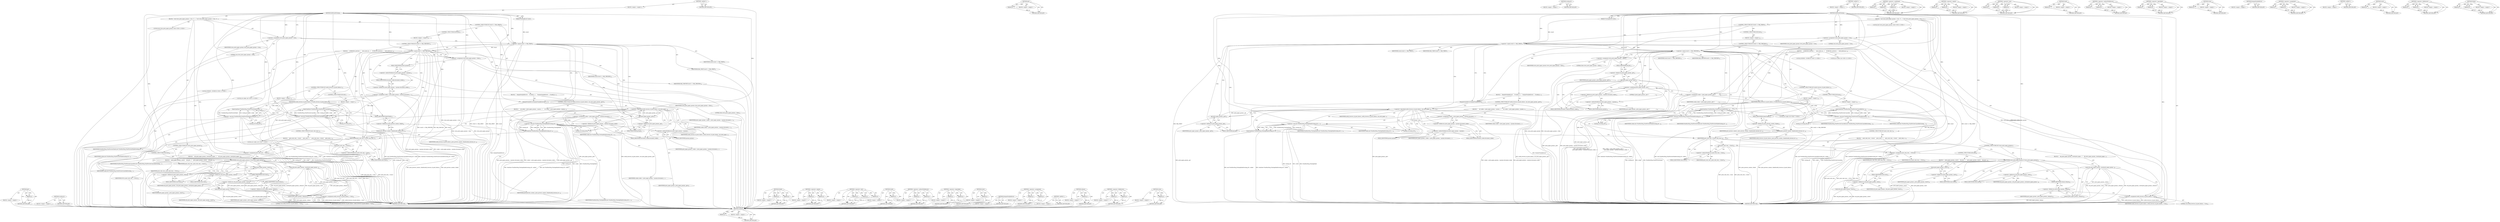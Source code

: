 digraph "Failed" {
vulnerable_162 [label=<(METHOD,get)>];
vulnerable_163 [label=<(PARAM,p1)>];
vulnerable_164 [label=<(BLOCK,&lt;empty&gt;,&lt;empty&gt;)>];
vulnerable_165 [label=<(METHOD_RETURN,ANY)>];
vulnerable_186 [label=<(METHOD,routing_id)>];
vulnerable_187 [label=<(BLOCK,&lt;empty&gt;,&lt;empty&gt;)>];
vulnerable_188 [label=<(METHOD_RETURN,ANY)>];
vulnerable_6 [label=<(METHOD,&lt;global&gt;)<SUB>1</SUB>>];
vulnerable_7 [label=<(BLOCK,&lt;empty&gt;,&lt;empty&gt;)<SUB>1</SUB>>];
vulnerable_8 [label=<(METHOD,DidFinishPrinting)<SUB>1</SUB>>];
vulnerable_9 [label=<(PARAM,PrintingResult result)<SUB>1</SUB>>];
vulnerable_10 [label=<(BLOCK,{
  bool store_print_pages_params = true;
  if ...,{
  bool store_print_pages_params = true;
  if ...)<SUB>1</SUB>>];
vulnerable_11 [label="<(LOCAL,bool store_print_pages_params: bool)<SUB>2</SUB>>"];
vulnerable_12 [label=<(&lt;operator&gt;.assignment,store_print_pages_params = true)<SUB>2</SUB>>];
vulnerable_13 [label=<(IDENTIFIER,store_print_pages_params,store_print_pages_params = true)<SUB>2</SUB>>];
vulnerable_14 [label=<(LITERAL,true,store_print_pages_params = true)<SUB>2</SUB>>];
vulnerable_15 [label=<(CONTROL_STRUCTURE,IF,if (result == FAIL_PRINT))<SUB>3</SUB>>];
vulnerable_16 [label=<(&lt;operator&gt;.equals,result == FAIL_PRINT)<SUB>3</SUB>>];
vulnerable_17 [label=<(IDENTIFIER,result,result == FAIL_PRINT)<SUB>3</SUB>>];
vulnerable_18 [label=<(IDENTIFIER,FAIL_PRINT,result == FAIL_PRINT)<SUB>3</SUB>>];
vulnerable_19 [label=<(BLOCK,{
    DisplayPrintJobError();

    if (notify_b...,{
    DisplayPrintJobError();

    if (notify_b...)<SUB>3</SUB>>];
vulnerable_20 [label=<(DisplayPrintJobError,DisplayPrintJobError())<SUB>4</SUB>>];
vulnerable_21 [label=<(CONTROL_STRUCTURE,IF,if (notify_browser_of_print_failure_ &amp;&amp; print_pages_params_.get()))<SUB>6</SUB>>];
vulnerable_22 [label=<(&lt;operator&gt;.logicalAnd,notify_browser_of_print_failure_ &amp;&amp; print_pages...)<SUB>6</SUB>>];
vulnerable_23 [label=<(IDENTIFIER,notify_browser_of_print_failure_,notify_browser_of_print_failure_ &amp;&amp; print_pages...)<SUB>6</SUB>>];
vulnerable_24 [label=<(get,print_pages_params_.get())<SUB>6</SUB>>];
vulnerable_25 [label=<(&lt;operator&gt;.fieldAccess,print_pages_params_.get)<SUB>6</SUB>>];
vulnerable_26 [label=<(IDENTIFIER,print_pages_params_,print_pages_params_.get())<SUB>6</SUB>>];
vulnerable_27 [label=<(FIELD_IDENTIFIER,get,get)<SUB>6</SUB>>];
vulnerable_28 [label=<(BLOCK,{
      int cookie = print_pages_params_-&gt;param...,{
      int cookie = print_pages_params_-&gt;param...)<SUB>6</SUB>>];
vulnerable_29 [label="<(LOCAL,int cookie: int)<SUB>7</SUB>>"];
vulnerable_30 [label=<(&lt;operator&gt;.assignment,cookie = print_pages_params_-&gt;params.document_c...)<SUB>7</SUB>>];
vulnerable_31 [label=<(IDENTIFIER,cookie,cookie = print_pages_params_-&gt;params.document_c...)<SUB>7</SUB>>];
vulnerable_32 [label=<(&lt;operator&gt;.fieldAccess,print_pages_params_-&gt;params.document_cookie)<SUB>7</SUB>>];
vulnerable_33 [label=<(&lt;operator&gt;.indirectFieldAccess,print_pages_params_-&gt;params)<SUB>7</SUB>>];
vulnerable_34 [label=<(IDENTIFIER,print_pages_params_,cookie = print_pages_params_-&gt;params.document_c...)<SUB>7</SUB>>];
vulnerable_35 [label=<(FIELD_IDENTIFIER,params,params)<SUB>7</SUB>>];
vulnerable_36 [label=<(FIELD_IDENTIFIER,document_cookie,document_cookie)<SUB>7</SUB>>];
vulnerable_37 [label=<(Send,Send(new PrintHostMsg_PrintingFailed(routing_id...)<SUB>8</SUB>>];
vulnerable_38 [label=<(&lt;operator&gt;.new,new PrintHostMsg_PrintingFailed(routing_id(), c...)<SUB>8</SUB>>];
vulnerable_39 [label=<(IDENTIFIER,PrintHostMsg_PrintingFailed,new PrintHostMsg_PrintingFailed(routing_id(), c...)<SUB>8</SUB>>];
vulnerable_40 [label=<(routing_id,routing_id())<SUB>8</SUB>>];
vulnerable_41 [label=<(IDENTIFIER,cookie,new PrintHostMsg_PrintingFailed(routing_id(), c...)<SUB>8</SUB>>];
vulnerable_42 [label=<(CONTROL_STRUCTURE,ELSE,else)<SUB>10</SUB>>];
vulnerable_43 [label=<(BLOCK,&lt;empty&gt;,&lt;empty&gt;)<SUB>10</SUB>>];
vulnerable_44 [label=<(CONTROL_STRUCTURE,IF,if (result == FAIL_PREVIEW))<SUB>10</SUB>>];
vulnerable_45 [label=<(&lt;operator&gt;.equals,result == FAIL_PREVIEW)<SUB>10</SUB>>];
vulnerable_46 [label=<(IDENTIFIER,result,result == FAIL_PREVIEW)<SUB>10</SUB>>];
vulnerable_47 [label=<(IDENTIFIER,FAIL_PREVIEW,result == FAIL_PREVIEW)<SUB>10</SUB>>];
vulnerable_48 [label=<(BLOCK,{
     DCHECK(is_preview_);
     store_print_pa...,{
     DCHECK(is_preview_);
     store_print_pa...)<SUB>10</SUB>>];
vulnerable_49 [label="<(LOCAL,DCHECK : DCHECK)<SUB>11</SUB>>"];
vulnerable_50 [label=<(&lt;operator&gt;.assignment,store_print_pages_params = false)<SUB>12</SUB>>];
vulnerable_51 [label=<(IDENTIFIER,store_print_pages_params,store_print_pages_params = false)<SUB>12</SUB>>];
vulnerable_52 [label=<(LITERAL,false,store_print_pages_params = false)<SUB>12</SUB>>];
vulnerable_53 [label="<(LOCAL,int cookie: int)<SUB>13</SUB>>"];
vulnerable_54 [label=<(&lt;operator&gt;.assignment,cookie = print_pages_params_-&gt;params.document_c...)<SUB>13</SUB>>];
vulnerable_55 [label=<(IDENTIFIER,cookie,cookie = print_pages_params_-&gt;params.document_c...)<SUB>13</SUB>>];
vulnerable_56 [label=<(&lt;operator&gt;.fieldAccess,print_pages_params_-&gt;params.document_cookie)<SUB>13</SUB>>];
vulnerable_57 [label=<(&lt;operator&gt;.indirectFieldAccess,print_pages_params_-&gt;params)<SUB>13</SUB>>];
vulnerable_58 [label=<(IDENTIFIER,print_pages_params_,cookie = print_pages_params_-&gt;params.document_c...)<SUB>13</SUB>>];
vulnerable_59 [label=<(FIELD_IDENTIFIER,params,params)<SUB>13</SUB>>];
vulnerable_60 [label=<(FIELD_IDENTIFIER,document_cookie,document_cookie)<SUB>13</SUB>>];
vulnerable_61 [label=<(CONTROL_STRUCTURE,IF,if (notify_browser_of_print_failure_))<SUB>14</SUB>>];
vulnerable_62 [label=<(IDENTIFIER,notify_browser_of_print_failure_,if (notify_browser_of_print_failure_))<SUB>14</SUB>>];
vulnerable_63 [label=<(BLOCK,&lt;empty&gt;,&lt;empty&gt;)<SUB>15</SUB>>];
vulnerable_64 [label=<(Send,Send(new PrintHostMsg_PrintPreviewFailed(routin...)<SUB>15</SUB>>];
vulnerable_65 [label=<(&lt;operator&gt;.new,new PrintHostMsg_PrintPreviewFailed(routing_id(...)<SUB>15</SUB>>];
vulnerable_66 [label=<(IDENTIFIER,PrintHostMsg_PrintPreviewFailed,new PrintHostMsg_PrintPreviewFailed(routing_id(...)<SUB>15</SUB>>];
vulnerable_67 [label=<(routing_id,routing_id())<SUB>15</SUB>>];
vulnerable_68 [label=<(IDENTIFIER,cookie,new PrintHostMsg_PrintPreviewFailed(routing_id(...)<SUB>15</SUB>>];
vulnerable_69 [label=<(CONTROL_STRUCTURE,ELSE,else)<SUB>17</SUB>>];
vulnerable_70 [label=<(BLOCK,&lt;empty&gt;,&lt;empty&gt;)<SUB>17</SUB>>];
vulnerable_71 [label=<(Send,Send(new PrintHostMsg_PrintPreviewCancelled(rou...)<SUB>17</SUB>>];
vulnerable_72 [label=<(&lt;operator&gt;.new,new PrintHostMsg_PrintPreviewCancelled(routing_...)<SUB>17</SUB>>];
vulnerable_73 [label=<(IDENTIFIER,PrintHostMsg_PrintPreviewCancelled,new PrintHostMsg_PrintPreviewCancelled(routing_...)<SUB>17</SUB>>];
vulnerable_74 [label=<(routing_id,routing_id())<SUB>17</SUB>>];
vulnerable_75 [label=<(IDENTIFIER,cookie,new PrintHostMsg_PrintPreviewCancelled(routing_...)<SUB>17</SUB>>];
vulnerable_76 [label=<(Failed,print_preview_context_.Failed(notify_browser_of...)<SUB>18</SUB>>];
vulnerable_77 [label=<(&lt;operator&gt;.fieldAccess,print_preview_context_.Failed)<SUB>18</SUB>>];
vulnerable_78 [label=<(IDENTIFIER,print_preview_context_,print_preview_context_.Failed(notify_browser_of...)<SUB>18</SUB>>];
vulnerable_79 [label=<(FIELD_IDENTIFIER,Failed,Failed)<SUB>18</SUB>>];
vulnerable_80 [label=<(IDENTIFIER,notify_browser_of_print_failure_,print_preview_context_.Failed(notify_browser_of...)<SUB>18</SUB>>];
vulnerable_81 [label=<(CONTROL_STRUCTURE,IF,if (print_web_view_))<SUB>21</SUB>>];
vulnerable_82 [label=<(IDENTIFIER,print_web_view_,if (print_web_view_))<SUB>21</SUB>>];
vulnerable_83 [label=<(BLOCK,{
    print_web_view_-&gt;close();
    print_web_v...,{
    print_web_view_-&gt;close();
    print_web_v...)<SUB>21</SUB>>];
vulnerable_84 [label=<(close,print_web_view_-&gt;close())<SUB>22</SUB>>];
vulnerable_85 [label=<(&lt;operator&gt;.indirectFieldAccess,print_web_view_-&gt;close)<SUB>22</SUB>>];
vulnerable_86 [label=<(IDENTIFIER,print_web_view_,print_web_view_-&gt;close())<SUB>22</SUB>>];
vulnerable_87 [label=<(FIELD_IDENTIFIER,close,close)<SUB>22</SUB>>];
vulnerable_88 [label=<(&lt;operator&gt;.assignment,print_web_view_ = NULL)<SUB>23</SUB>>];
vulnerable_89 [label=<(IDENTIFIER,print_web_view_,print_web_view_ = NULL)<SUB>23</SUB>>];
vulnerable_90 [label=<(IDENTIFIER,NULL,print_web_view_ = NULL)<SUB>23</SUB>>];
vulnerable_91 [label=<(CONTROL_STRUCTURE,IF,if (store_print_pages_params))<SUB>26</SUB>>];
vulnerable_92 [label=<(IDENTIFIER,store_print_pages_params,if (store_print_pages_params))<SUB>26</SUB>>];
vulnerable_93 [label=<(BLOCK,{
    old_print_pages_params_.reset(print_pages...,{
    old_print_pages_params_.reset(print_pages...)<SUB>26</SUB>>];
vulnerable_94 [label=<(reset,old_print_pages_params_.reset(print_pages_param...)<SUB>27</SUB>>];
vulnerable_95 [label=<(&lt;operator&gt;.fieldAccess,old_print_pages_params_.reset)<SUB>27</SUB>>];
vulnerable_96 [label=<(IDENTIFIER,old_print_pages_params_,old_print_pages_params_.reset(print_pages_param...)<SUB>27</SUB>>];
vulnerable_97 [label=<(FIELD_IDENTIFIER,reset,reset)<SUB>27</SUB>>];
vulnerable_98 [label=<(release,print_pages_params_.release())<SUB>27</SUB>>];
vulnerable_99 [label=<(&lt;operator&gt;.fieldAccess,print_pages_params_.release)<SUB>27</SUB>>];
vulnerable_100 [label=<(IDENTIFIER,print_pages_params_,print_pages_params_.release())<SUB>27</SUB>>];
vulnerable_101 [label=<(FIELD_IDENTIFIER,release,release)<SUB>27</SUB>>];
vulnerable_102 [label=<(CONTROL_STRUCTURE,ELSE,else)<SUB>28</SUB>>];
vulnerable_103 [label=<(BLOCK,{
    print_pages_params_.reset();
    old_prin...,{
    print_pages_params_.reset();
    old_prin...)<SUB>28</SUB>>];
vulnerable_104 [label=<(reset,print_pages_params_.reset())<SUB>29</SUB>>];
vulnerable_105 [label=<(&lt;operator&gt;.fieldAccess,print_pages_params_.reset)<SUB>29</SUB>>];
vulnerable_106 [label=<(IDENTIFIER,print_pages_params_,print_pages_params_.reset())<SUB>29</SUB>>];
vulnerable_107 [label=<(FIELD_IDENTIFIER,reset,reset)<SUB>29</SUB>>];
vulnerable_108 [label=<(reset,old_print_pages_params_.reset())<SUB>30</SUB>>];
vulnerable_109 [label=<(&lt;operator&gt;.fieldAccess,old_print_pages_params_.reset)<SUB>30</SUB>>];
vulnerable_110 [label=<(IDENTIFIER,old_print_pages_params_,old_print_pages_params_.reset())<SUB>30</SUB>>];
vulnerable_111 [label=<(FIELD_IDENTIFIER,reset,reset)<SUB>30</SUB>>];
vulnerable_112 [label=<(&lt;operator&gt;.assignment,notify_browser_of_print_failure_ = true)<SUB>33</SUB>>];
vulnerable_113 [label=<(IDENTIFIER,notify_browser_of_print_failure_,notify_browser_of_print_failure_ = true)<SUB>33</SUB>>];
vulnerable_114 [label=<(LITERAL,true,notify_browser_of_print_failure_ = true)<SUB>33</SUB>>];
vulnerable_115 [label=<(METHOD_RETURN,void)<SUB>1</SUB>>];
vulnerable_117 [label=<(METHOD_RETURN,ANY)<SUB>1</SUB>>];
vulnerable_189 [label=<(METHOD,Failed)>];
vulnerable_190 [label=<(PARAM,p1)>];
vulnerable_191 [label=<(PARAM,p2)>];
vulnerable_192 [label=<(BLOCK,&lt;empty&gt;,&lt;empty&gt;)>];
vulnerable_193 [label=<(METHOD_RETURN,ANY)>];
vulnerable_149 [label=<(METHOD,&lt;operator&gt;.equals)>];
vulnerable_150 [label=<(PARAM,p1)>];
vulnerable_151 [label=<(PARAM,p2)>];
vulnerable_152 [label=<(BLOCK,&lt;empty&gt;,&lt;empty&gt;)>];
vulnerable_153 [label=<(METHOD_RETURN,ANY)>];
vulnerable_180 [label=<(METHOD,&lt;operator&gt;.new)>];
vulnerable_181 [label=<(PARAM,p1)>];
vulnerable_182 [label=<(PARAM,p2)>];
vulnerable_183 [label=<(PARAM,p3)>];
vulnerable_184 [label=<(BLOCK,&lt;empty&gt;,&lt;empty&gt;)>];
vulnerable_185 [label=<(METHOD_RETURN,ANY)>];
vulnerable_176 [label=<(METHOD,Send)>];
vulnerable_177 [label=<(PARAM,p1)>];
vulnerable_178 [label=<(BLOCK,&lt;empty&gt;,&lt;empty&gt;)>];
vulnerable_179 [label=<(METHOD_RETURN,ANY)>];
vulnerable_171 [label=<(METHOD,&lt;operator&gt;.indirectFieldAccess)>];
vulnerable_172 [label=<(PARAM,p1)>];
vulnerable_173 [label=<(PARAM,p2)>];
vulnerable_174 [label=<(BLOCK,&lt;empty&gt;,&lt;empty&gt;)>];
vulnerable_175 [label=<(METHOD_RETURN,ANY)>];
vulnerable_157 [label=<(METHOD,&lt;operator&gt;.logicalAnd)>];
vulnerable_158 [label=<(PARAM,p1)>];
vulnerable_159 [label=<(PARAM,p2)>];
vulnerable_160 [label=<(BLOCK,&lt;empty&gt;,&lt;empty&gt;)>];
vulnerable_161 [label=<(METHOD_RETURN,ANY)>];
vulnerable_198 [label=<(METHOD,reset)>];
vulnerable_199 [label=<(PARAM,p1)>];
vulnerable_200 [label=<(BLOCK,&lt;empty&gt;,&lt;empty&gt;)>];
vulnerable_201 [label=<(METHOD_RETURN,ANY)>];
vulnerable_154 [label=<(METHOD,DisplayPrintJobError)>];
vulnerable_155 [label=<(BLOCK,&lt;empty&gt;,&lt;empty&gt;)>];
vulnerable_156 [label=<(METHOD_RETURN,ANY)>];
vulnerable_144 [label=<(METHOD,&lt;operator&gt;.assignment)>];
vulnerable_145 [label=<(PARAM,p1)>];
vulnerable_146 [label=<(PARAM,p2)>];
vulnerable_147 [label=<(BLOCK,&lt;empty&gt;,&lt;empty&gt;)>];
vulnerable_148 [label=<(METHOD_RETURN,ANY)>];
vulnerable_138 [label=<(METHOD,&lt;global&gt;)<SUB>1</SUB>>];
vulnerable_139 [label=<(BLOCK,&lt;empty&gt;,&lt;empty&gt;)>];
vulnerable_140 [label=<(METHOD_RETURN,ANY)>];
vulnerable_202 [label=<(METHOD,release)>];
vulnerable_203 [label=<(PARAM,p1)>];
vulnerable_204 [label=<(BLOCK,&lt;empty&gt;,&lt;empty&gt;)>];
vulnerable_205 [label=<(METHOD_RETURN,ANY)>];
vulnerable_166 [label=<(METHOD,&lt;operator&gt;.fieldAccess)>];
vulnerable_167 [label=<(PARAM,p1)>];
vulnerable_168 [label=<(PARAM,p2)>];
vulnerable_169 [label=<(BLOCK,&lt;empty&gt;,&lt;empty&gt;)>];
vulnerable_170 [label=<(METHOD_RETURN,ANY)>];
vulnerable_194 [label=<(METHOD,close)>];
vulnerable_195 [label=<(PARAM,p1)>];
vulnerable_196 [label=<(BLOCK,&lt;empty&gt;,&lt;empty&gt;)>];
vulnerable_197 [label=<(METHOD_RETURN,ANY)>];
fixed_214 [label=<(METHOD,release)>];
fixed_215 [label=<(PARAM,p1)>];
fixed_216 [label=<(BLOCK,&lt;empty&gt;,&lt;empty&gt;)>];
fixed_217 [label=<(METHOD_RETURN,ANY)>];
fixed_168 [label=<(METHOD,get)>];
fixed_169 [label=<(PARAM,p1)>];
fixed_170 [label=<(BLOCK,&lt;empty&gt;,&lt;empty&gt;)>];
fixed_171 [label=<(METHOD_RETURN,ANY)>];
fixed_192 [label=<(METHOD,routing_id)>];
fixed_193 [label=<(BLOCK,&lt;empty&gt;,&lt;empty&gt;)>];
fixed_194 [label=<(METHOD_RETURN,ANY)>];
fixed_6 [label=<(METHOD,&lt;global&gt;)<SUB>1</SUB>>];
fixed_7 [label=<(BLOCK,&lt;empty&gt;,&lt;empty&gt;)<SUB>1</SUB>>];
fixed_8 [label=<(METHOD,DidFinishPrinting)<SUB>1</SUB>>];
fixed_9 [label=<(PARAM,PrintingResult result)<SUB>1</SUB>>];
fixed_10 [label=<(BLOCK,{
  bool store_print_pages_params = true;
  if ...,{
  bool store_print_pages_params = true;
  if ...)<SUB>1</SUB>>];
fixed_11 [label="<(LOCAL,bool store_print_pages_params: bool)<SUB>2</SUB>>"];
fixed_12 [label=<(&lt;operator&gt;.assignment,store_print_pages_params = true)<SUB>2</SUB>>];
fixed_13 [label=<(IDENTIFIER,store_print_pages_params,store_print_pages_params = true)<SUB>2</SUB>>];
fixed_14 [label=<(LITERAL,true,store_print_pages_params = true)<SUB>2</SUB>>];
fixed_15 [label=<(CONTROL_STRUCTURE,IF,if (result == FAIL_PRINT))<SUB>3</SUB>>];
fixed_16 [label=<(&lt;operator&gt;.equals,result == FAIL_PRINT)<SUB>3</SUB>>];
fixed_17 [label=<(IDENTIFIER,result,result == FAIL_PRINT)<SUB>3</SUB>>];
fixed_18 [label=<(IDENTIFIER,FAIL_PRINT,result == FAIL_PRINT)<SUB>3</SUB>>];
fixed_19 [label=<(BLOCK,{
    DisplayPrintJobError();

    if (notify_b...,{
    DisplayPrintJobError();

    if (notify_b...)<SUB>3</SUB>>];
fixed_20 [label=<(DisplayPrintJobError,DisplayPrintJobError())<SUB>4</SUB>>];
fixed_21 [label=<(CONTROL_STRUCTURE,IF,if (notify_browser_of_print_failure_ &amp;&amp; print_pages_params_.get()))<SUB>6</SUB>>];
fixed_22 [label=<(&lt;operator&gt;.logicalAnd,notify_browser_of_print_failure_ &amp;&amp; print_pages...)<SUB>6</SUB>>];
fixed_23 [label=<(IDENTIFIER,notify_browser_of_print_failure_,notify_browser_of_print_failure_ &amp;&amp; print_pages...)<SUB>6</SUB>>];
fixed_24 [label=<(get,print_pages_params_.get())<SUB>6</SUB>>];
fixed_25 [label=<(&lt;operator&gt;.fieldAccess,print_pages_params_.get)<SUB>6</SUB>>];
fixed_26 [label=<(IDENTIFIER,print_pages_params_,print_pages_params_.get())<SUB>6</SUB>>];
fixed_27 [label=<(FIELD_IDENTIFIER,get,get)<SUB>6</SUB>>];
fixed_28 [label=<(BLOCK,{
      int cookie = print_pages_params_-&gt;param...,{
      int cookie = print_pages_params_-&gt;param...)<SUB>6</SUB>>];
fixed_29 [label="<(LOCAL,int cookie: int)<SUB>7</SUB>>"];
fixed_30 [label=<(&lt;operator&gt;.assignment,cookie = print_pages_params_-&gt;params.document_c...)<SUB>7</SUB>>];
fixed_31 [label=<(IDENTIFIER,cookie,cookie = print_pages_params_-&gt;params.document_c...)<SUB>7</SUB>>];
fixed_32 [label=<(&lt;operator&gt;.fieldAccess,print_pages_params_-&gt;params.document_cookie)<SUB>7</SUB>>];
fixed_33 [label=<(&lt;operator&gt;.indirectFieldAccess,print_pages_params_-&gt;params)<SUB>7</SUB>>];
fixed_34 [label=<(IDENTIFIER,print_pages_params_,cookie = print_pages_params_-&gt;params.document_c...)<SUB>7</SUB>>];
fixed_35 [label=<(FIELD_IDENTIFIER,params,params)<SUB>7</SUB>>];
fixed_36 [label=<(FIELD_IDENTIFIER,document_cookie,document_cookie)<SUB>7</SUB>>];
fixed_37 [label=<(Send,Send(new PrintHostMsg_PrintingFailed(routing_id...)<SUB>8</SUB>>];
fixed_38 [label=<(&lt;operator&gt;.new,new PrintHostMsg_PrintingFailed(routing_id(), c...)<SUB>8</SUB>>];
fixed_39 [label=<(IDENTIFIER,PrintHostMsg_PrintingFailed,new PrintHostMsg_PrintingFailed(routing_id(), c...)<SUB>8</SUB>>];
fixed_40 [label=<(routing_id,routing_id())<SUB>8</SUB>>];
fixed_41 [label=<(IDENTIFIER,cookie,new PrintHostMsg_PrintingFailed(routing_id(), c...)<SUB>8</SUB>>];
fixed_42 [label=<(CONTROL_STRUCTURE,ELSE,else)<SUB>10</SUB>>];
fixed_43 [label=<(BLOCK,&lt;empty&gt;,&lt;empty&gt;)<SUB>10</SUB>>];
fixed_44 [label=<(CONTROL_STRUCTURE,IF,if (result == FAIL_PREVIEW))<SUB>10</SUB>>];
fixed_45 [label=<(&lt;operator&gt;.equals,result == FAIL_PREVIEW)<SUB>10</SUB>>];
fixed_46 [label=<(IDENTIFIER,result,result == FAIL_PREVIEW)<SUB>10</SUB>>];
fixed_47 [label=<(IDENTIFIER,FAIL_PREVIEW,result == FAIL_PREVIEW)<SUB>10</SUB>>];
fixed_48 [label=<(BLOCK,{
     DCHECK(is_preview_);
     store_print_pa...,{
     DCHECK(is_preview_);
     store_print_pa...)<SUB>10</SUB>>];
fixed_49 [label="<(LOCAL,DCHECK : DCHECK)<SUB>11</SUB>>"];
fixed_50 [label=<(&lt;operator&gt;.assignment,store_print_pages_params = false)<SUB>12</SUB>>];
fixed_51 [label=<(IDENTIFIER,store_print_pages_params,store_print_pages_params = false)<SUB>12</SUB>>];
fixed_52 [label=<(LITERAL,false,store_print_pages_params = false)<SUB>12</SUB>>];
fixed_53 [label="<(LOCAL,int cookie: int)<SUB>13</SUB>>"];
fixed_54 [label=<(&lt;operator&gt;.assignment,cookie = print_pages_params_.get() ?
          ...)<SUB>13</SUB>>];
fixed_55 [label=<(IDENTIFIER,cookie,cookie = print_pages_params_.get() ?
          ...)<SUB>13</SUB>>];
fixed_56 [label=<(&lt;operator&gt;.conditional,print_pages_params_.get() ?
                   ...)<SUB>13</SUB>>];
fixed_57 [label=<(get,print_pages_params_.get())<SUB>13</SUB>>];
fixed_58 [label=<(&lt;operator&gt;.fieldAccess,print_pages_params_.get)<SUB>13</SUB>>];
fixed_59 [label=<(IDENTIFIER,print_pages_params_,print_pages_params_.get())<SUB>13</SUB>>];
fixed_60 [label=<(FIELD_IDENTIFIER,get,get)<SUB>13</SUB>>];
fixed_61 [label=<(&lt;operator&gt;.fieldAccess,print_pages_params_-&gt;params.document_cookie)<SUB>14</SUB>>];
fixed_62 [label=<(&lt;operator&gt;.indirectFieldAccess,print_pages_params_-&gt;params)<SUB>14</SUB>>];
fixed_63 [label=<(IDENTIFIER,print_pages_params_,print_pages_params_.get() ?
                   ...)<SUB>14</SUB>>];
fixed_64 [label=<(FIELD_IDENTIFIER,params,params)<SUB>14</SUB>>];
fixed_65 [label=<(FIELD_IDENTIFIER,document_cookie,document_cookie)<SUB>14</SUB>>];
fixed_66 [label=<(LITERAL,0,print_pages_params_.get() ?
                   ...)<SUB>14</SUB>>];
fixed_67 [label=<(CONTROL_STRUCTURE,IF,if (notify_browser_of_print_failure_))<SUB>15</SUB>>];
fixed_68 [label=<(IDENTIFIER,notify_browser_of_print_failure_,if (notify_browser_of_print_failure_))<SUB>15</SUB>>];
fixed_69 [label=<(BLOCK,&lt;empty&gt;,&lt;empty&gt;)<SUB>16</SUB>>];
fixed_70 [label=<(Send,Send(new PrintHostMsg_PrintPreviewFailed(routin...)<SUB>16</SUB>>];
fixed_71 [label=<(&lt;operator&gt;.new,new PrintHostMsg_PrintPreviewFailed(routing_id(...)<SUB>16</SUB>>];
fixed_72 [label=<(IDENTIFIER,PrintHostMsg_PrintPreviewFailed,new PrintHostMsg_PrintPreviewFailed(routing_id(...)<SUB>16</SUB>>];
fixed_73 [label=<(routing_id,routing_id())<SUB>16</SUB>>];
fixed_74 [label=<(IDENTIFIER,cookie,new PrintHostMsg_PrintPreviewFailed(routing_id(...)<SUB>16</SUB>>];
fixed_75 [label=<(CONTROL_STRUCTURE,ELSE,else)<SUB>18</SUB>>];
fixed_76 [label=<(BLOCK,&lt;empty&gt;,&lt;empty&gt;)<SUB>18</SUB>>];
fixed_77 [label=<(Send,Send(new PrintHostMsg_PrintPreviewCancelled(rou...)<SUB>18</SUB>>];
fixed_78 [label=<(&lt;operator&gt;.new,new PrintHostMsg_PrintPreviewCancelled(routing_...)<SUB>18</SUB>>];
fixed_79 [label=<(IDENTIFIER,PrintHostMsg_PrintPreviewCancelled,new PrintHostMsg_PrintPreviewCancelled(routing_...)<SUB>18</SUB>>];
fixed_80 [label=<(routing_id,routing_id())<SUB>18</SUB>>];
fixed_81 [label=<(IDENTIFIER,cookie,new PrintHostMsg_PrintPreviewCancelled(routing_...)<SUB>18</SUB>>];
fixed_82 [label=<(Failed,print_preview_context_.Failed(notify_browser_of...)<SUB>19</SUB>>];
fixed_83 [label=<(&lt;operator&gt;.fieldAccess,print_preview_context_.Failed)<SUB>19</SUB>>];
fixed_84 [label=<(IDENTIFIER,print_preview_context_,print_preview_context_.Failed(notify_browser_of...)<SUB>19</SUB>>];
fixed_85 [label=<(FIELD_IDENTIFIER,Failed,Failed)<SUB>19</SUB>>];
fixed_86 [label=<(IDENTIFIER,notify_browser_of_print_failure_,print_preview_context_.Failed(notify_browser_of...)<SUB>19</SUB>>];
fixed_87 [label=<(CONTROL_STRUCTURE,IF,if (print_web_view_))<SUB>22</SUB>>];
fixed_88 [label=<(IDENTIFIER,print_web_view_,if (print_web_view_))<SUB>22</SUB>>];
fixed_89 [label=<(BLOCK,{
    print_web_view_-&gt;close();
    print_web_v...,{
    print_web_view_-&gt;close();
    print_web_v...)<SUB>22</SUB>>];
fixed_90 [label=<(close,print_web_view_-&gt;close())<SUB>23</SUB>>];
fixed_91 [label=<(&lt;operator&gt;.indirectFieldAccess,print_web_view_-&gt;close)<SUB>23</SUB>>];
fixed_92 [label=<(IDENTIFIER,print_web_view_,print_web_view_-&gt;close())<SUB>23</SUB>>];
fixed_93 [label=<(FIELD_IDENTIFIER,close,close)<SUB>23</SUB>>];
fixed_94 [label=<(&lt;operator&gt;.assignment,print_web_view_ = NULL)<SUB>24</SUB>>];
fixed_95 [label=<(IDENTIFIER,print_web_view_,print_web_view_ = NULL)<SUB>24</SUB>>];
fixed_96 [label=<(IDENTIFIER,NULL,print_web_view_ = NULL)<SUB>24</SUB>>];
fixed_97 [label=<(CONTROL_STRUCTURE,IF,if (store_print_pages_params))<SUB>27</SUB>>];
fixed_98 [label=<(IDENTIFIER,store_print_pages_params,if (store_print_pages_params))<SUB>27</SUB>>];
fixed_99 [label=<(BLOCK,{
    old_print_pages_params_.reset(print_pages...,{
    old_print_pages_params_.reset(print_pages...)<SUB>27</SUB>>];
fixed_100 [label=<(reset,old_print_pages_params_.reset(print_pages_param...)<SUB>28</SUB>>];
fixed_101 [label=<(&lt;operator&gt;.fieldAccess,old_print_pages_params_.reset)<SUB>28</SUB>>];
fixed_102 [label=<(IDENTIFIER,old_print_pages_params_,old_print_pages_params_.reset(print_pages_param...)<SUB>28</SUB>>];
fixed_103 [label=<(FIELD_IDENTIFIER,reset,reset)<SUB>28</SUB>>];
fixed_104 [label=<(release,print_pages_params_.release())<SUB>28</SUB>>];
fixed_105 [label=<(&lt;operator&gt;.fieldAccess,print_pages_params_.release)<SUB>28</SUB>>];
fixed_106 [label=<(IDENTIFIER,print_pages_params_,print_pages_params_.release())<SUB>28</SUB>>];
fixed_107 [label=<(FIELD_IDENTIFIER,release,release)<SUB>28</SUB>>];
fixed_108 [label=<(CONTROL_STRUCTURE,ELSE,else)<SUB>29</SUB>>];
fixed_109 [label=<(BLOCK,{
    print_pages_params_.reset();
    old_prin...,{
    print_pages_params_.reset();
    old_prin...)<SUB>29</SUB>>];
fixed_110 [label=<(reset,print_pages_params_.reset())<SUB>30</SUB>>];
fixed_111 [label=<(&lt;operator&gt;.fieldAccess,print_pages_params_.reset)<SUB>30</SUB>>];
fixed_112 [label=<(IDENTIFIER,print_pages_params_,print_pages_params_.reset())<SUB>30</SUB>>];
fixed_113 [label=<(FIELD_IDENTIFIER,reset,reset)<SUB>30</SUB>>];
fixed_114 [label=<(reset,old_print_pages_params_.reset())<SUB>31</SUB>>];
fixed_115 [label=<(&lt;operator&gt;.fieldAccess,old_print_pages_params_.reset)<SUB>31</SUB>>];
fixed_116 [label=<(IDENTIFIER,old_print_pages_params_,old_print_pages_params_.reset())<SUB>31</SUB>>];
fixed_117 [label=<(FIELD_IDENTIFIER,reset,reset)<SUB>31</SUB>>];
fixed_118 [label=<(&lt;operator&gt;.assignment,notify_browser_of_print_failure_ = true)<SUB>34</SUB>>];
fixed_119 [label=<(IDENTIFIER,notify_browser_of_print_failure_,notify_browser_of_print_failure_ = true)<SUB>34</SUB>>];
fixed_120 [label=<(LITERAL,true,notify_browser_of_print_failure_ = true)<SUB>34</SUB>>];
fixed_121 [label=<(METHOD_RETURN,void)<SUB>1</SUB>>];
fixed_123 [label=<(METHOD_RETURN,ANY)<SUB>1</SUB>>];
fixed_195 [label=<(METHOD,&lt;operator&gt;.conditional)>];
fixed_196 [label=<(PARAM,p1)>];
fixed_197 [label=<(PARAM,p2)>];
fixed_198 [label=<(PARAM,p3)>];
fixed_199 [label=<(BLOCK,&lt;empty&gt;,&lt;empty&gt;)>];
fixed_200 [label=<(METHOD_RETURN,ANY)>];
fixed_155 [label=<(METHOD,&lt;operator&gt;.equals)>];
fixed_156 [label=<(PARAM,p1)>];
fixed_157 [label=<(PARAM,p2)>];
fixed_158 [label=<(BLOCK,&lt;empty&gt;,&lt;empty&gt;)>];
fixed_159 [label=<(METHOD_RETURN,ANY)>];
fixed_186 [label=<(METHOD,&lt;operator&gt;.new)>];
fixed_187 [label=<(PARAM,p1)>];
fixed_188 [label=<(PARAM,p2)>];
fixed_189 [label=<(PARAM,p3)>];
fixed_190 [label=<(BLOCK,&lt;empty&gt;,&lt;empty&gt;)>];
fixed_191 [label=<(METHOD_RETURN,ANY)>];
fixed_182 [label=<(METHOD,Send)>];
fixed_183 [label=<(PARAM,p1)>];
fixed_184 [label=<(BLOCK,&lt;empty&gt;,&lt;empty&gt;)>];
fixed_185 [label=<(METHOD_RETURN,ANY)>];
fixed_177 [label=<(METHOD,&lt;operator&gt;.indirectFieldAccess)>];
fixed_178 [label=<(PARAM,p1)>];
fixed_179 [label=<(PARAM,p2)>];
fixed_180 [label=<(BLOCK,&lt;empty&gt;,&lt;empty&gt;)>];
fixed_181 [label=<(METHOD_RETURN,ANY)>];
fixed_163 [label=<(METHOD,&lt;operator&gt;.logicalAnd)>];
fixed_164 [label=<(PARAM,p1)>];
fixed_165 [label=<(PARAM,p2)>];
fixed_166 [label=<(BLOCK,&lt;empty&gt;,&lt;empty&gt;)>];
fixed_167 [label=<(METHOD_RETURN,ANY)>];
fixed_206 [label=<(METHOD,close)>];
fixed_207 [label=<(PARAM,p1)>];
fixed_208 [label=<(BLOCK,&lt;empty&gt;,&lt;empty&gt;)>];
fixed_209 [label=<(METHOD_RETURN,ANY)>];
fixed_160 [label=<(METHOD,DisplayPrintJobError)>];
fixed_161 [label=<(BLOCK,&lt;empty&gt;,&lt;empty&gt;)>];
fixed_162 [label=<(METHOD_RETURN,ANY)>];
fixed_150 [label=<(METHOD,&lt;operator&gt;.assignment)>];
fixed_151 [label=<(PARAM,p1)>];
fixed_152 [label=<(PARAM,p2)>];
fixed_153 [label=<(BLOCK,&lt;empty&gt;,&lt;empty&gt;)>];
fixed_154 [label=<(METHOD_RETURN,ANY)>];
fixed_144 [label=<(METHOD,&lt;global&gt;)<SUB>1</SUB>>];
fixed_145 [label=<(BLOCK,&lt;empty&gt;,&lt;empty&gt;)>];
fixed_146 [label=<(METHOD_RETURN,ANY)>];
fixed_210 [label=<(METHOD,reset)>];
fixed_211 [label=<(PARAM,p1)>];
fixed_212 [label=<(BLOCK,&lt;empty&gt;,&lt;empty&gt;)>];
fixed_213 [label=<(METHOD_RETURN,ANY)>];
fixed_172 [label=<(METHOD,&lt;operator&gt;.fieldAccess)>];
fixed_173 [label=<(PARAM,p1)>];
fixed_174 [label=<(PARAM,p2)>];
fixed_175 [label=<(BLOCK,&lt;empty&gt;,&lt;empty&gt;)>];
fixed_176 [label=<(METHOD_RETURN,ANY)>];
fixed_201 [label=<(METHOD,Failed)>];
fixed_202 [label=<(PARAM,p1)>];
fixed_203 [label=<(PARAM,p2)>];
fixed_204 [label=<(BLOCK,&lt;empty&gt;,&lt;empty&gt;)>];
fixed_205 [label=<(METHOD_RETURN,ANY)>];
vulnerable_162 -> vulnerable_163  [key=0, label="AST: "];
vulnerable_162 -> vulnerable_163  [key=1, label="DDG: "];
vulnerable_162 -> vulnerable_164  [key=0, label="AST: "];
vulnerable_162 -> vulnerable_165  [key=0, label="AST: "];
vulnerable_162 -> vulnerable_165  [key=1, label="CFG: "];
vulnerable_163 -> vulnerable_165  [key=0, label="DDG: p1"];
vulnerable_164 -> fixed_214  [key=0];
vulnerable_165 -> fixed_214  [key=0];
vulnerable_186 -> vulnerable_187  [key=0, label="AST: "];
vulnerable_186 -> vulnerable_188  [key=0, label="AST: "];
vulnerable_186 -> vulnerable_188  [key=1, label="CFG: "];
vulnerable_187 -> fixed_214  [key=0];
vulnerable_188 -> fixed_214  [key=0];
vulnerable_6 -> vulnerable_7  [key=0, label="AST: "];
vulnerable_6 -> vulnerable_117  [key=0, label="AST: "];
vulnerable_6 -> vulnerable_117  [key=1, label="CFG: "];
vulnerable_7 -> vulnerable_8  [key=0, label="AST: "];
vulnerable_8 -> vulnerable_9  [key=0, label="AST: "];
vulnerable_8 -> vulnerable_9  [key=1, label="DDG: "];
vulnerable_8 -> vulnerable_10  [key=0, label="AST: "];
vulnerable_8 -> vulnerable_115  [key=0, label="AST: "];
vulnerable_8 -> vulnerable_12  [key=0, label="CFG: "];
vulnerable_8 -> vulnerable_12  [key=1, label="DDG: "];
vulnerable_8 -> vulnerable_112  [key=0, label="DDG: "];
vulnerable_8 -> vulnerable_82  [key=0, label="DDG: "];
vulnerable_8 -> vulnerable_92  [key=0, label="DDG: "];
vulnerable_8 -> vulnerable_16  [key=0, label="DDG: "];
vulnerable_8 -> vulnerable_20  [key=0, label="DDG: "];
vulnerable_8 -> vulnerable_88  [key=0, label="DDG: "];
vulnerable_8 -> vulnerable_22  [key=0, label="DDG: "];
vulnerable_8 -> vulnerable_45  [key=0, label="DDG: "];
vulnerable_8 -> vulnerable_50  [key=0, label="DDG: "];
vulnerable_8 -> vulnerable_38  [key=0, label="DDG: "];
vulnerable_8 -> vulnerable_62  [key=0, label="DDG: "];
vulnerable_8 -> vulnerable_76  [key=0, label="DDG: "];
vulnerable_8 -> vulnerable_65  [key=0, label="DDG: "];
vulnerable_8 -> vulnerable_72  [key=0, label="DDG: "];
vulnerable_9 -> vulnerable_16  [key=0, label="DDG: result"];
vulnerable_10 -> vulnerable_11  [key=0, label="AST: "];
vulnerable_10 -> vulnerable_12  [key=0, label="AST: "];
vulnerable_10 -> vulnerable_15  [key=0, label="AST: "];
vulnerable_10 -> vulnerable_81  [key=0, label="AST: "];
vulnerable_10 -> vulnerable_91  [key=0, label="AST: "];
vulnerable_10 -> vulnerable_112  [key=0, label="AST: "];
vulnerable_11 -> fixed_214  [key=0];
vulnerable_12 -> vulnerable_13  [key=0, label="AST: "];
vulnerable_12 -> vulnerable_14  [key=0, label="AST: "];
vulnerable_12 -> vulnerable_16  [key=0, label="CFG: "];
vulnerable_12 -> vulnerable_115  [key=0, label="DDG: store_print_pages_params"];
vulnerable_12 -> vulnerable_115  [key=1, label="DDG: store_print_pages_params = true"];
vulnerable_13 -> fixed_214  [key=0];
vulnerable_14 -> fixed_214  [key=0];
vulnerable_15 -> vulnerable_16  [key=0, label="AST: "];
vulnerable_15 -> vulnerable_19  [key=0, label="AST: "];
vulnerable_15 -> vulnerable_42  [key=0, label="AST: "];
vulnerable_16 -> vulnerable_17  [key=0, label="AST: "];
vulnerable_16 -> vulnerable_18  [key=0, label="AST: "];
vulnerable_16 -> vulnerable_20  [key=0, label="CFG: "];
vulnerable_16 -> vulnerable_20  [key=1, label="CDG: "];
vulnerable_16 -> vulnerable_45  [key=0, label="CFG: "];
vulnerable_16 -> vulnerable_45  [key=1, label="DDG: result"];
vulnerable_16 -> vulnerable_45  [key=2, label="CDG: "];
vulnerable_16 -> vulnerable_115  [key=0, label="DDG: result"];
vulnerable_16 -> vulnerable_115  [key=1, label="DDG: result == FAIL_PRINT"];
vulnerable_16 -> vulnerable_115  [key=2, label="DDG: FAIL_PRINT"];
vulnerable_16 -> vulnerable_22  [key=0, label="CDG: "];
vulnerable_16 -> vulnerable_25  [key=0, label="CDG: "];
vulnerable_16 -> vulnerable_27  [key=0, label="CDG: "];
vulnerable_16 -> vulnerable_24  [key=0, label="CDG: "];
vulnerable_17 -> fixed_214  [key=0];
vulnerable_18 -> fixed_214  [key=0];
vulnerable_19 -> vulnerable_20  [key=0, label="AST: "];
vulnerable_19 -> vulnerable_21  [key=0, label="AST: "];
vulnerable_20 -> vulnerable_22  [key=0, label="CFG: "];
vulnerable_20 -> vulnerable_27  [key=0, label="CFG: "];
vulnerable_20 -> vulnerable_115  [key=0, label="DDG: DisplayPrintJobError()"];
vulnerable_21 -> vulnerable_22  [key=0, label="AST: "];
vulnerable_21 -> vulnerable_28  [key=0, label="AST: "];
vulnerable_22 -> vulnerable_23  [key=0, label="AST: "];
vulnerable_22 -> vulnerable_24  [key=0, label="AST: "];
vulnerable_22 -> vulnerable_82  [key=0, label="CFG: "];
vulnerable_22 -> vulnerable_35  [key=0, label="CFG: "];
vulnerable_22 -> vulnerable_35  [key=1, label="CDG: "];
vulnerable_22 -> vulnerable_115  [key=0, label="DDG: print_pages_params_.get()"];
vulnerable_22 -> vulnerable_115  [key=1, label="DDG: notify_browser_of_print_failure_ &amp;&amp; print_pages_params_.get()"];
vulnerable_22 -> vulnerable_30  [key=0, label="CDG: "];
vulnerable_22 -> vulnerable_32  [key=0, label="CDG: "];
vulnerable_22 -> vulnerable_37  [key=0, label="CDG: "];
vulnerable_22 -> vulnerable_38  [key=0, label="CDG: "];
vulnerable_22 -> vulnerable_40  [key=0, label="CDG: "];
vulnerable_22 -> vulnerable_33  [key=0, label="CDG: "];
vulnerable_22 -> vulnerable_36  [key=0, label="CDG: "];
vulnerable_23 -> fixed_214  [key=0];
vulnerable_24 -> vulnerable_25  [key=0, label="AST: "];
vulnerable_24 -> vulnerable_22  [key=0, label="CFG: "];
vulnerable_24 -> vulnerable_22  [key=1, label="DDG: print_pages_params_.get"];
vulnerable_24 -> vulnerable_115  [key=0, label="DDG: print_pages_params_.get"];
vulnerable_25 -> vulnerable_26  [key=0, label="AST: "];
vulnerable_25 -> vulnerable_27  [key=0, label="AST: "];
vulnerable_25 -> vulnerable_24  [key=0, label="CFG: "];
vulnerable_26 -> fixed_214  [key=0];
vulnerable_27 -> vulnerable_25  [key=0, label="CFG: "];
vulnerable_28 -> vulnerable_29  [key=0, label="AST: "];
vulnerable_28 -> vulnerable_30  [key=0, label="AST: "];
vulnerable_28 -> vulnerable_37  [key=0, label="AST: "];
vulnerable_29 -> fixed_214  [key=0];
vulnerable_30 -> vulnerable_31  [key=0, label="AST: "];
vulnerable_30 -> vulnerable_32  [key=0, label="AST: "];
vulnerable_30 -> vulnerable_40  [key=0, label="CFG: "];
vulnerable_30 -> vulnerable_115  [key=0, label="DDG: print_pages_params_-&gt;params.document_cookie"];
vulnerable_30 -> vulnerable_115  [key=1, label="DDG: cookie = print_pages_params_-&gt;params.document_cookie"];
vulnerable_30 -> vulnerable_38  [key=0, label="DDG: cookie"];
vulnerable_31 -> fixed_214  [key=0];
vulnerable_32 -> vulnerable_33  [key=0, label="AST: "];
vulnerable_32 -> vulnerable_36  [key=0, label="AST: "];
vulnerable_32 -> vulnerable_30  [key=0, label="CFG: "];
vulnerable_33 -> vulnerable_34  [key=0, label="AST: "];
vulnerable_33 -> vulnerable_35  [key=0, label="AST: "];
vulnerable_33 -> vulnerable_36  [key=0, label="CFG: "];
vulnerable_34 -> fixed_214  [key=0];
vulnerable_35 -> vulnerable_33  [key=0, label="CFG: "];
vulnerable_36 -> vulnerable_32  [key=0, label="CFG: "];
vulnerable_37 -> vulnerable_38  [key=0, label="AST: "];
vulnerable_37 -> vulnerable_82  [key=0, label="CFG: "];
vulnerable_37 -> vulnerable_115  [key=0, label="DDG: new PrintHostMsg_PrintingFailed(routing_id(), cookie)"];
vulnerable_37 -> vulnerable_115  [key=1, label="DDG: Send(new PrintHostMsg_PrintingFailed(routing_id(), cookie))"];
vulnerable_38 -> vulnerable_39  [key=0, label="AST: "];
vulnerable_38 -> vulnerable_40  [key=0, label="AST: "];
vulnerable_38 -> vulnerable_41  [key=0, label="AST: "];
vulnerable_38 -> vulnerable_37  [key=0, label="CFG: "];
vulnerable_38 -> vulnerable_37  [key=1, label="DDG: PrintHostMsg_PrintingFailed"];
vulnerable_38 -> vulnerable_37  [key=2, label="DDG: routing_id()"];
vulnerable_38 -> vulnerable_37  [key=3, label="DDG: cookie"];
vulnerable_38 -> vulnerable_115  [key=0, label="DDG: routing_id()"];
vulnerable_38 -> vulnerable_115  [key=1, label="DDG: cookie"];
vulnerable_38 -> vulnerable_115  [key=2, label="DDG: PrintHostMsg_PrintingFailed"];
vulnerable_39 -> fixed_214  [key=0];
vulnerable_40 -> vulnerable_38  [key=0, label="CFG: "];
vulnerable_41 -> fixed_214  [key=0];
vulnerable_42 -> vulnerable_43  [key=0, label="AST: "];
vulnerable_43 -> vulnerable_44  [key=0, label="AST: "];
vulnerable_44 -> vulnerable_45  [key=0, label="AST: "];
vulnerable_44 -> vulnerable_48  [key=0, label="AST: "];
vulnerable_45 -> vulnerable_46  [key=0, label="AST: "];
vulnerable_45 -> vulnerable_47  [key=0, label="AST: "];
vulnerable_45 -> vulnerable_82  [key=0, label="CFG: "];
vulnerable_45 -> vulnerable_50  [key=0, label="CFG: "];
vulnerable_45 -> vulnerable_50  [key=1, label="CDG: "];
vulnerable_45 -> vulnerable_115  [key=0, label="DDG: result"];
vulnerable_45 -> vulnerable_115  [key=1, label="DDG: result == FAIL_PREVIEW"];
vulnerable_45 -> vulnerable_115  [key=2, label="DDG: FAIL_PREVIEW"];
vulnerable_45 -> vulnerable_60  [key=0, label="CDG: "];
vulnerable_45 -> vulnerable_77  [key=0, label="CDG: "];
vulnerable_45 -> vulnerable_57  [key=0, label="CDG: "];
vulnerable_45 -> vulnerable_56  [key=0, label="CDG: "];
vulnerable_45 -> vulnerable_76  [key=0, label="CDG: "];
vulnerable_45 -> vulnerable_59  [key=0, label="CDG: "];
vulnerable_45 -> vulnerable_54  [key=0, label="CDG: "];
vulnerable_45 -> vulnerable_79  [key=0, label="CDG: "];
vulnerable_45 -> vulnerable_62  [key=0, label="CDG: "];
vulnerable_46 -> fixed_214  [key=0];
vulnerable_47 -> fixed_214  [key=0];
vulnerable_48 -> vulnerable_49  [key=0, label="AST: "];
vulnerable_48 -> vulnerable_50  [key=0, label="AST: "];
vulnerable_48 -> vulnerable_53  [key=0, label="AST: "];
vulnerable_48 -> vulnerable_54  [key=0, label="AST: "];
vulnerable_48 -> vulnerable_61  [key=0, label="AST: "];
vulnerable_48 -> vulnerable_76  [key=0, label="AST: "];
vulnerable_49 -> fixed_214  [key=0];
vulnerable_50 -> vulnerable_51  [key=0, label="AST: "];
vulnerable_50 -> vulnerable_52  [key=0, label="AST: "];
vulnerable_50 -> vulnerable_59  [key=0, label="CFG: "];
vulnerable_50 -> vulnerable_115  [key=0, label="DDG: store_print_pages_params"];
vulnerable_50 -> vulnerable_115  [key=1, label="DDG: store_print_pages_params = false"];
vulnerable_51 -> fixed_214  [key=0];
vulnerable_52 -> fixed_214  [key=0];
vulnerable_53 -> fixed_214  [key=0];
vulnerable_54 -> vulnerable_55  [key=0, label="AST: "];
vulnerable_54 -> vulnerable_56  [key=0, label="AST: "];
vulnerable_54 -> vulnerable_62  [key=0, label="CFG: "];
vulnerable_54 -> vulnerable_115  [key=0, label="DDG: print_pages_params_-&gt;params.document_cookie"];
vulnerable_54 -> vulnerable_115  [key=1, label="DDG: cookie = print_pages_params_-&gt;params.document_cookie"];
vulnerable_54 -> vulnerable_65  [key=0, label="DDG: cookie"];
vulnerable_54 -> vulnerable_72  [key=0, label="DDG: cookie"];
vulnerable_55 -> fixed_214  [key=0];
vulnerable_56 -> vulnerable_57  [key=0, label="AST: "];
vulnerable_56 -> vulnerable_60  [key=0, label="AST: "];
vulnerable_56 -> vulnerable_54  [key=0, label="CFG: "];
vulnerable_57 -> vulnerable_58  [key=0, label="AST: "];
vulnerable_57 -> vulnerable_59  [key=0, label="AST: "];
vulnerable_57 -> vulnerable_60  [key=0, label="CFG: "];
vulnerable_58 -> fixed_214  [key=0];
vulnerable_59 -> vulnerable_57  [key=0, label="CFG: "];
vulnerable_60 -> vulnerable_56  [key=0, label="CFG: "];
vulnerable_61 -> vulnerable_62  [key=0, label="AST: "];
vulnerable_61 -> vulnerable_63  [key=0, label="AST: "];
vulnerable_61 -> vulnerable_69  [key=0, label="AST: "];
vulnerable_62 -> vulnerable_67  [key=0, label="CFG: "];
vulnerable_62 -> vulnerable_67  [key=1, label="CDG: "];
vulnerable_62 -> vulnerable_74  [key=0, label="CFG: "];
vulnerable_62 -> vulnerable_74  [key=1, label="CDG: "];
vulnerable_62 -> vulnerable_64  [key=0, label="CDG: "];
vulnerable_62 -> vulnerable_72  [key=0, label="CDG: "];
vulnerable_62 -> vulnerable_65  [key=0, label="CDG: "];
vulnerable_62 -> vulnerable_71  [key=0, label="CDG: "];
vulnerable_63 -> vulnerable_64  [key=0, label="AST: "];
vulnerable_64 -> vulnerable_65  [key=0, label="AST: "];
vulnerable_64 -> vulnerable_79  [key=0, label="CFG: "];
vulnerable_64 -> vulnerable_115  [key=0, label="DDG: new PrintHostMsg_PrintPreviewFailed(routing_id(), cookie)"];
vulnerable_64 -> vulnerable_115  [key=1, label="DDG: Send(new PrintHostMsg_PrintPreviewFailed(routing_id(), cookie))"];
vulnerable_65 -> vulnerable_66  [key=0, label="AST: "];
vulnerable_65 -> vulnerable_67  [key=0, label="AST: "];
vulnerable_65 -> vulnerable_68  [key=0, label="AST: "];
vulnerable_65 -> vulnerable_64  [key=0, label="CFG: "];
vulnerable_65 -> vulnerable_64  [key=1, label="DDG: PrintHostMsg_PrintPreviewFailed"];
vulnerable_65 -> vulnerable_64  [key=2, label="DDG: routing_id()"];
vulnerable_65 -> vulnerable_64  [key=3, label="DDG: cookie"];
vulnerable_65 -> vulnerable_115  [key=0, label="DDG: routing_id()"];
vulnerable_65 -> vulnerable_115  [key=1, label="DDG: cookie"];
vulnerable_65 -> vulnerable_115  [key=2, label="DDG: PrintHostMsg_PrintPreviewFailed"];
vulnerable_66 -> fixed_214  [key=0];
vulnerable_67 -> vulnerable_65  [key=0, label="CFG: "];
vulnerable_68 -> fixed_214  [key=0];
vulnerable_69 -> vulnerable_70  [key=0, label="AST: "];
vulnerable_70 -> vulnerable_71  [key=0, label="AST: "];
vulnerable_71 -> vulnerable_72  [key=0, label="AST: "];
vulnerable_71 -> vulnerable_79  [key=0, label="CFG: "];
vulnerable_71 -> vulnerable_115  [key=0, label="DDG: new PrintHostMsg_PrintPreviewCancelled(routing_id(), cookie)"];
vulnerable_71 -> vulnerable_115  [key=1, label="DDG: Send(new PrintHostMsg_PrintPreviewCancelled(routing_id(), cookie))"];
vulnerable_72 -> vulnerable_73  [key=0, label="AST: "];
vulnerable_72 -> vulnerable_74  [key=0, label="AST: "];
vulnerable_72 -> vulnerable_75  [key=0, label="AST: "];
vulnerable_72 -> vulnerable_71  [key=0, label="CFG: "];
vulnerable_72 -> vulnerable_71  [key=1, label="DDG: PrintHostMsg_PrintPreviewCancelled"];
vulnerable_72 -> vulnerable_71  [key=2, label="DDG: routing_id()"];
vulnerable_72 -> vulnerable_71  [key=3, label="DDG: cookie"];
vulnerable_72 -> vulnerable_115  [key=0, label="DDG: routing_id()"];
vulnerable_72 -> vulnerable_115  [key=1, label="DDG: cookie"];
vulnerable_72 -> vulnerable_115  [key=2, label="DDG: PrintHostMsg_PrintPreviewCancelled"];
vulnerable_73 -> fixed_214  [key=0];
vulnerable_74 -> vulnerable_72  [key=0, label="CFG: "];
vulnerable_75 -> fixed_214  [key=0];
vulnerable_76 -> vulnerable_77  [key=0, label="AST: "];
vulnerable_76 -> vulnerable_80  [key=0, label="AST: "];
vulnerable_76 -> vulnerable_82  [key=0, label="CFG: "];
vulnerable_76 -> vulnerable_115  [key=0, label="DDG: print_preview_context_.Failed"];
vulnerable_76 -> vulnerable_115  [key=1, label="DDG: print_preview_context_.Failed(notify_browser_of_print_failure_)"];
vulnerable_77 -> vulnerable_78  [key=0, label="AST: "];
vulnerable_77 -> vulnerable_79  [key=0, label="AST: "];
vulnerable_77 -> vulnerable_76  [key=0, label="CFG: "];
vulnerable_78 -> fixed_214  [key=0];
vulnerable_79 -> vulnerable_77  [key=0, label="CFG: "];
vulnerable_80 -> fixed_214  [key=0];
vulnerable_81 -> vulnerable_82  [key=0, label="AST: "];
vulnerable_81 -> vulnerable_83  [key=0, label="AST: "];
vulnerable_82 -> vulnerable_92  [key=0, label="CFG: "];
vulnerable_82 -> vulnerable_87  [key=0, label="CFG: "];
vulnerable_82 -> vulnerable_87  [key=1, label="CDG: "];
vulnerable_82 -> vulnerable_84  [key=0, label="CDG: "];
vulnerable_82 -> vulnerable_85  [key=0, label="CDG: "];
vulnerable_82 -> vulnerable_88  [key=0, label="CDG: "];
vulnerable_83 -> vulnerable_84  [key=0, label="AST: "];
vulnerable_83 -> vulnerable_88  [key=0, label="AST: "];
vulnerable_84 -> vulnerable_85  [key=0, label="AST: "];
vulnerable_84 -> vulnerable_88  [key=0, label="CFG: "];
vulnerable_84 -> vulnerable_115  [key=0, label="DDG: print_web_view_-&gt;close"];
vulnerable_84 -> vulnerable_115  [key=1, label="DDG: print_web_view_-&gt;close()"];
vulnerable_85 -> vulnerable_86  [key=0, label="AST: "];
vulnerable_85 -> vulnerable_87  [key=0, label="AST: "];
vulnerable_85 -> vulnerable_84  [key=0, label="CFG: "];
vulnerable_86 -> fixed_214  [key=0];
vulnerable_87 -> vulnerable_85  [key=0, label="CFG: "];
vulnerable_88 -> vulnerable_89  [key=0, label="AST: "];
vulnerable_88 -> vulnerable_90  [key=0, label="AST: "];
vulnerable_88 -> vulnerable_92  [key=0, label="CFG: "];
vulnerable_88 -> vulnerable_115  [key=0, label="DDG: print_web_view_"];
vulnerable_88 -> vulnerable_115  [key=1, label="DDG: print_web_view_ = NULL"];
vulnerable_88 -> vulnerable_115  [key=2, label="DDG: NULL"];
vulnerable_89 -> fixed_214  [key=0];
vulnerable_90 -> fixed_214  [key=0];
vulnerable_91 -> vulnerable_92  [key=0, label="AST: "];
vulnerable_91 -> vulnerable_93  [key=0, label="AST: "];
vulnerable_91 -> vulnerable_102  [key=0, label="AST: "];
vulnerable_92 -> vulnerable_97  [key=0, label="CFG: "];
vulnerable_92 -> vulnerable_97  [key=1, label="CDG: "];
vulnerable_92 -> vulnerable_107  [key=0, label="CFG: "];
vulnerable_92 -> vulnerable_107  [key=1, label="CDG: "];
vulnerable_92 -> vulnerable_94  [key=0, label="CDG: "];
vulnerable_92 -> vulnerable_98  [key=0, label="CDG: "];
vulnerable_92 -> vulnerable_99  [key=0, label="CDG: "];
vulnerable_92 -> vulnerable_104  [key=0, label="CDG: "];
vulnerable_92 -> vulnerable_95  [key=0, label="CDG: "];
vulnerable_92 -> vulnerable_101  [key=0, label="CDG: "];
vulnerable_92 -> vulnerable_105  [key=0, label="CDG: "];
vulnerable_92 -> vulnerable_108  [key=0, label="CDG: "];
vulnerable_92 -> vulnerable_111  [key=0, label="CDG: "];
vulnerable_92 -> vulnerable_109  [key=0, label="CDG: "];
vulnerable_93 -> vulnerable_94  [key=0, label="AST: "];
vulnerable_94 -> vulnerable_95  [key=0, label="AST: "];
vulnerable_94 -> vulnerable_98  [key=0, label="AST: "];
vulnerable_94 -> vulnerable_112  [key=0, label="CFG: "];
vulnerable_94 -> vulnerable_115  [key=0, label="DDG: old_print_pages_params_.reset"];
vulnerable_94 -> vulnerable_115  [key=1, label="DDG: print_pages_params_.release()"];
vulnerable_94 -> vulnerable_115  [key=2, label="DDG: old_print_pages_params_.reset(print_pages_params_.release())"];
vulnerable_95 -> vulnerable_96  [key=0, label="AST: "];
vulnerable_95 -> vulnerable_97  [key=0, label="AST: "];
vulnerable_95 -> vulnerable_101  [key=0, label="CFG: "];
vulnerable_96 -> fixed_214  [key=0];
vulnerable_97 -> vulnerable_95  [key=0, label="CFG: "];
vulnerable_98 -> vulnerable_99  [key=0, label="AST: "];
vulnerable_98 -> vulnerable_94  [key=0, label="CFG: "];
vulnerable_98 -> vulnerable_94  [key=1, label="DDG: print_pages_params_.release"];
vulnerable_98 -> vulnerable_115  [key=0, label="DDG: print_pages_params_.release"];
vulnerable_99 -> vulnerable_100  [key=0, label="AST: "];
vulnerable_99 -> vulnerable_101  [key=0, label="AST: "];
vulnerable_99 -> vulnerable_98  [key=0, label="CFG: "];
vulnerable_100 -> fixed_214  [key=0];
vulnerable_101 -> vulnerable_99  [key=0, label="CFG: "];
vulnerable_102 -> vulnerable_103  [key=0, label="AST: "];
vulnerable_103 -> vulnerable_104  [key=0, label="AST: "];
vulnerable_103 -> vulnerable_108  [key=0, label="AST: "];
vulnerable_104 -> vulnerable_105  [key=0, label="AST: "];
vulnerable_104 -> vulnerable_111  [key=0, label="CFG: "];
vulnerable_104 -> vulnerable_115  [key=0, label="DDG: print_pages_params_.reset"];
vulnerable_104 -> vulnerable_115  [key=1, label="DDG: print_pages_params_.reset()"];
vulnerable_105 -> vulnerable_106  [key=0, label="AST: "];
vulnerable_105 -> vulnerable_107  [key=0, label="AST: "];
vulnerable_105 -> vulnerable_104  [key=0, label="CFG: "];
vulnerable_106 -> fixed_214  [key=0];
vulnerable_107 -> vulnerable_105  [key=0, label="CFG: "];
vulnerable_108 -> vulnerable_109  [key=0, label="AST: "];
vulnerable_108 -> vulnerable_112  [key=0, label="CFG: "];
vulnerable_108 -> vulnerable_115  [key=0, label="DDG: old_print_pages_params_.reset"];
vulnerable_108 -> vulnerable_115  [key=1, label="DDG: old_print_pages_params_.reset()"];
vulnerable_109 -> vulnerable_110  [key=0, label="AST: "];
vulnerable_109 -> vulnerable_111  [key=0, label="AST: "];
vulnerable_109 -> vulnerable_108  [key=0, label="CFG: "];
vulnerable_110 -> fixed_214  [key=0];
vulnerable_111 -> vulnerable_109  [key=0, label="CFG: "];
vulnerable_112 -> vulnerable_113  [key=0, label="AST: "];
vulnerable_112 -> vulnerable_114  [key=0, label="AST: "];
vulnerable_112 -> vulnerable_115  [key=0, label="CFG: "];
vulnerable_112 -> vulnerable_115  [key=1, label="DDG: notify_browser_of_print_failure_"];
vulnerable_112 -> vulnerable_115  [key=2, label="DDG: notify_browser_of_print_failure_ = true"];
vulnerable_113 -> fixed_214  [key=0];
vulnerable_114 -> fixed_214  [key=0];
vulnerable_115 -> fixed_214  [key=0];
vulnerable_117 -> fixed_214  [key=0];
vulnerable_189 -> vulnerable_190  [key=0, label="AST: "];
vulnerable_189 -> vulnerable_190  [key=1, label="DDG: "];
vulnerable_189 -> vulnerable_192  [key=0, label="AST: "];
vulnerable_189 -> vulnerable_191  [key=0, label="AST: "];
vulnerable_189 -> vulnerable_191  [key=1, label="DDG: "];
vulnerable_189 -> vulnerable_193  [key=0, label="AST: "];
vulnerable_189 -> vulnerable_193  [key=1, label="CFG: "];
vulnerable_190 -> vulnerable_193  [key=0, label="DDG: p1"];
vulnerable_191 -> vulnerable_193  [key=0, label="DDG: p2"];
vulnerable_192 -> fixed_214  [key=0];
vulnerable_193 -> fixed_214  [key=0];
vulnerable_149 -> vulnerable_150  [key=0, label="AST: "];
vulnerable_149 -> vulnerable_150  [key=1, label="DDG: "];
vulnerable_149 -> vulnerable_152  [key=0, label="AST: "];
vulnerable_149 -> vulnerable_151  [key=0, label="AST: "];
vulnerable_149 -> vulnerable_151  [key=1, label="DDG: "];
vulnerable_149 -> vulnerable_153  [key=0, label="AST: "];
vulnerable_149 -> vulnerable_153  [key=1, label="CFG: "];
vulnerable_150 -> vulnerable_153  [key=0, label="DDG: p1"];
vulnerable_151 -> vulnerable_153  [key=0, label="DDG: p2"];
vulnerable_152 -> fixed_214  [key=0];
vulnerable_153 -> fixed_214  [key=0];
vulnerable_180 -> vulnerable_181  [key=0, label="AST: "];
vulnerable_180 -> vulnerable_181  [key=1, label="DDG: "];
vulnerable_180 -> vulnerable_184  [key=0, label="AST: "];
vulnerable_180 -> vulnerable_182  [key=0, label="AST: "];
vulnerable_180 -> vulnerable_182  [key=1, label="DDG: "];
vulnerable_180 -> vulnerable_185  [key=0, label="AST: "];
vulnerable_180 -> vulnerable_185  [key=1, label="CFG: "];
vulnerable_180 -> vulnerable_183  [key=0, label="AST: "];
vulnerable_180 -> vulnerable_183  [key=1, label="DDG: "];
vulnerable_181 -> vulnerable_185  [key=0, label="DDG: p1"];
vulnerable_182 -> vulnerable_185  [key=0, label="DDG: p2"];
vulnerable_183 -> vulnerable_185  [key=0, label="DDG: p3"];
vulnerable_184 -> fixed_214  [key=0];
vulnerable_185 -> fixed_214  [key=0];
vulnerable_176 -> vulnerable_177  [key=0, label="AST: "];
vulnerable_176 -> vulnerable_177  [key=1, label="DDG: "];
vulnerable_176 -> vulnerable_178  [key=0, label="AST: "];
vulnerable_176 -> vulnerable_179  [key=0, label="AST: "];
vulnerable_176 -> vulnerable_179  [key=1, label="CFG: "];
vulnerable_177 -> vulnerable_179  [key=0, label="DDG: p1"];
vulnerable_178 -> fixed_214  [key=0];
vulnerable_179 -> fixed_214  [key=0];
vulnerable_171 -> vulnerable_172  [key=0, label="AST: "];
vulnerable_171 -> vulnerable_172  [key=1, label="DDG: "];
vulnerable_171 -> vulnerable_174  [key=0, label="AST: "];
vulnerable_171 -> vulnerable_173  [key=0, label="AST: "];
vulnerable_171 -> vulnerable_173  [key=1, label="DDG: "];
vulnerable_171 -> vulnerable_175  [key=0, label="AST: "];
vulnerable_171 -> vulnerable_175  [key=1, label="CFG: "];
vulnerable_172 -> vulnerable_175  [key=0, label="DDG: p1"];
vulnerable_173 -> vulnerable_175  [key=0, label="DDG: p2"];
vulnerable_174 -> fixed_214  [key=0];
vulnerable_175 -> fixed_214  [key=0];
vulnerable_157 -> vulnerable_158  [key=0, label="AST: "];
vulnerable_157 -> vulnerable_158  [key=1, label="DDG: "];
vulnerable_157 -> vulnerable_160  [key=0, label="AST: "];
vulnerable_157 -> vulnerable_159  [key=0, label="AST: "];
vulnerable_157 -> vulnerable_159  [key=1, label="DDG: "];
vulnerable_157 -> vulnerable_161  [key=0, label="AST: "];
vulnerable_157 -> vulnerable_161  [key=1, label="CFG: "];
vulnerable_158 -> vulnerable_161  [key=0, label="DDG: p1"];
vulnerable_159 -> vulnerable_161  [key=0, label="DDG: p2"];
vulnerable_160 -> fixed_214  [key=0];
vulnerable_161 -> fixed_214  [key=0];
vulnerable_198 -> vulnerable_199  [key=0, label="AST: "];
vulnerable_198 -> vulnerable_199  [key=1, label="DDG: "];
vulnerable_198 -> vulnerable_200  [key=0, label="AST: "];
vulnerable_198 -> vulnerable_201  [key=0, label="AST: "];
vulnerable_198 -> vulnerable_201  [key=1, label="CFG: "];
vulnerable_199 -> vulnerable_201  [key=0, label="DDG: p1"];
vulnerable_200 -> fixed_214  [key=0];
vulnerable_201 -> fixed_214  [key=0];
vulnerable_154 -> vulnerable_155  [key=0, label="AST: "];
vulnerable_154 -> vulnerable_156  [key=0, label="AST: "];
vulnerable_154 -> vulnerable_156  [key=1, label="CFG: "];
vulnerable_155 -> fixed_214  [key=0];
vulnerable_156 -> fixed_214  [key=0];
vulnerable_144 -> vulnerable_145  [key=0, label="AST: "];
vulnerable_144 -> vulnerable_145  [key=1, label="DDG: "];
vulnerable_144 -> vulnerable_147  [key=0, label="AST: "];
vulnerable_144 -> vulnerable_146  [key=0, label="AST: "];
vulnerable_144 -> vulnerable_146  [key=1, label="DDG: "];
vulnerable_144 -> vulnerable_148  [key=0, label="AST: "];
vulnerable_144 -> vulnerable_148  [key=1, label="CFG: "];
vulnerable_145 -> vulnerable_148  [key=0, label="DDG: p1"];
vulnerable_146 -> vulnerable_148  [key=0, label="DDG: p2"];
vulnerable_147 -> fixed_214  [key=0];
vulnerable_148 -> fixed_214  [key=0];
vulnerable_138 -> vulnerable_139  [key=0, label="AST: "];
vulnerable_138 -> vulnerable_140  [key=0, label="AST: "];
vulnerable_138 -> vulnerable_140  [key=1, label="CFG: "];
vulnerable_139 -> fixed_214  [key=0];
vulnerable_140 -> fixed_214  [key=0];
vulnerable_202 -> vulnerable_203  [key=0, label="AST: "];
vulnerable_202 -> vulnerable_203  [key=1, label="DDG: "];
vulnerable_202 -> vulnerable_204  [key=0, label="AST: "];
vulnerable_202 -> vulnerable_205  [key=0, label="AST: "];
vulnerable_202 -> vulnerable_205  [key=1, label="CFG: "];
vulnerable_203 -> vulnerable_205  [key=0, label="DDG: p1"];
vulnerable_204 -> fixed_214  [key=0];
vulnerable_205 -> fixed_214  [key=0];
vulnerable_166 -> vulnerable_167  [key=0, label="AST: "];
vulnerable_166 -> vulnerable_167  [key=1, label="DDG: "];
vulnerable_166 -> vulnerable_169  [key=0, label="AST: "];
vulnerable_166 -> vulnerable_168  [key=0, label="AST: "];
vulnerable_166 -> vulnerable_168  [key=1, label="DDG: "];
vulnerable_166 -> vulnerable_170  [key=0, label="AST: "];
vulnerable_166 -> vulnerable_170  [key=1, label="CFG: "];
vulnerable_167 -> vulnerable_170  [key=0, label="DDG: p1"];
vulnerable_168 -> vulnerable_170  [key=0, label="DDG: p2"];
vulnerable_169 -> fixed_214  [key=0];
vulnerable_170 -> fixed_214  [key=0];
vulnerable_194 -> vulnerable_195  [key=0, label="AST: "];
vulnerable_194 -> vulnerable_195  [key=1, label="DDG: "];
vulnerable_194 -> vulnerable_196  [key=0, label="AST: "];
vulnerable_194 -> vulnerable_197  [key=0, label="AST: "];
vulnerable_194 -> vulnerable_197  [key=1, label="CFG: "];
vulnerable_195 -> vulnerable_197  [key=0, label="DDG: p1"];
vulnerable_196 -> fixed_214  [key=0];
vulnerable_197 -> fixed_214  [key=0];
fixed_214 -> fixed_215  [key=0, label="AST: "];
fixed_214 -> fixed_215  [key=1, label="DDG: "];
fixed_214 -> fixed_216  [key=0, label="AST: "];
fixed_214 -> fixed_217  [key=0, label="AST: "];
fixed_214 -> fixed_217  [key=1, label="CFG: "];
fixed_215 -> fixed_217  [key=0, label="DDG: p1"];
fixed_168 -> fixed_169  [key=0, label="AST: "];
fixed_168 -> fixed_169  [key=1, label="DDG: "];
fixed_168 -> fixed_170  [key=0, label="AST: "];
fixed_168 -> fixed_171  [key=0, label="AST: "];
fixed_168 -> fixed_171  [key=1, label="CFG: "];
fixed_169 -> fixed_171  [key=0, label="DDG: p1"];
fixed_192 -> fixed_193  [key=0, label="AST: "];
fixed_192 -> fixed_194  [key=0, label="AST: "];
fixed_192 -> fixed_194  [key=1, label="CFG: "];
fixed_6 -> fixed_7  [key=0, label="AST: "];
fixed_6 -> fixed_123  [key=0, label="AST: "];
fixed_6 -> fixed_123  [key=1, label="CFG: "];
fixed_7 -> fixed_8  [key=0, label="AST: "];
fixed_8 -> fixed_9  [key=0, label="AST: "];
fixed_8 -> fixed_9  [key=1, label="DDG: "];
fixed_8 -> fixed_10  [key=0, label="AST: "];
fixed_8 -> fixed_121  [key=0, label="AST: "];
fixed_8 -> fixed_12  [key=0, label="CFG: "];
fixed_8 -> fixed_12  [key=1, label="DDG: "];
fixed_8 -> fixed_118  [key=0, label="DDG: "];
fixed_8 -> fixed_88  [key=0, label="DDG: "];
fixed_8 -> fixed_98  [key=0, label="DDG: "];
fixed_8 -> fixed_16  [key=0, label="DDG: "];
fixed_8 -> fixed_20  [key=0, label="DDG: "];
fixed_8 -> fixed_94  [key=0, label="DDG: "];
fixed_8 -> fixed_22  [key=0, label="DDG: "];
fixed_8 -> fixed_45  [key=0, label="DDG: "];
fixed_8 -> fixed_50  [key=0, label="DDG: "];
fixed_8 -> fixed_54  [key=0, label="DDG: "];
fixed_8 -> fixed_38  [key=0, label="DDG: "];
fixed_8 -> fixed_68  [key=0, label="DDG: "];
fixed_8 -> fixed_82  [key=0, label="DDG: "];
fixed_8 -> fixed_56  [key=0, label="DDG: "];
fixed_8 -> fixed_71  [key=0, label="DDG: "];
fixed_8 -> fixed_78  [key=0, label="DDG: "];
fixed_9 -> fixed_16  [key=0, label="DDG: result"];
fixed_10 -> fixed_11  [key=0, label="AST: "];
fixed_10 -> fixed_12  [key=0, label="AST: "];
fixed_10 -> fixed_15  [key=0, label="AST: "];
fixed_10 -> fixed_87  [key=0, label="AST: "];
fixed_10 -> fixed_97  [key=0, label="AST: "];
fixed_10 -> fixed_118  [key=0, label="AST: "];
fixed_12 -> fixed_13  [key=0, label="AST: "];
fixed_12 -> fixed_14  [key=0, label="AST: "];
fixed_12 -> fixed_16  [key=0, label="CFG: "];
fixed_12 -> fixed_121  [key=0, label="DDG: store_print_pages_params"];
fixed_12 -> fixed_121  [key=1, label="DDG: store_print_pages_params = true"];
fixed_15 -> fixed_16  [key=0, label="AST: "];
fixed_15 -> fixed_19  [key=0, label="AST: "];
fixed_15 -> fixed_42  [key=0, label="AST: "];
fixed_16 -> fixed_17  [key=0, label="AST: "];
fixed_16 -> fixed_18  [key=0, label="AST: "];
fixed_16 -> fixed_20  [key=0, label="CFG: "];
fixed_16 -> fixed_20  [key=1, label="CDG: "];
fixed_16 -> fixed_45  [key=0, label="CFG: "];
fixed_16 -> fixed_45  [key=1, label="DDG: result"];
fixed_16 -> fixed_45  [key=2, label="CDG: "];
fixed_16 -> fixed_121  [key=0, label="DDG: result"];
fixed_16 -> fixed_121  [key=1, label="DDG: result == FAIL_PRINT"];
fixed_16 -> fixed_121  [key=2, label="DDG: FAIL_PRINT"];
fixed_16 -> fixed_22  [key=0, label="CDG: "];
fixed_16 -> fixed_25  [key=0, label="CDG: "];
fixed_16 -> fixed_27  [key=0, label="CDG: "];
fixed_16 -> fixed_24  [key=0, label="CDG: "];
fixed_19 -> fixed_20  [key=0, label="AST: "];
fixed_19 -> fixed_21  [key=0, label="AST: "];
fixed_20 -> fixed_22  [key=0, label="CFG: "];
fixed_20 -> fixed_27  [key=0, label="CFG: "];
fixed_20 -> fixed_121  [key=0, label="DDG: DisplayPrintJobError()"];
fixed_21 -> fixed_22  [key=0, label="AST: "];
fixed_21 -> fixed_28  [key=0, label="AST: "];
fixed_22 -> fixed_23  [key=0, label="AST: "];
fixed_22 -> fixed_24  [key=0, label="AST: "];
fixed_22 -> fixed_88  [key=0, label="CFG: "];
fixed_22 -> fixed_35  [key=0, label="CFG: "];
fixed_22 -> fixed_35  [key=1, label="CDG: "];
fixed_22 -> fixed_121  [key=0, label="DDG: print_pages_params_.get()"];
fixed_22 -> fixed_121  [key=1, label="DDG: notify_browser_of_print_failure_ &amp;&amp; print_pages_params_.get()"];
fixed_22 -> fixed_30  [key=0, label="CDG: "];
fixed_22 -> fixed_32  [key=0, label="CDG: "];
fixed_22 -> fixed_37  [key=0, label="CDG: "];
fixed_22 -> fixed_38  [key=0, label="CDG: "];
fixed_22 -> fixed_40  [key=0, label="CDG: "];
fixed_22 -> fixed_33  [key=0, label="CDG: "];
fixed_22 -> fixed_36  [key=0, label="CDG: "];
fixed_24 -> fixed_25  [key=0, label="AST: "];
fixed_24 -> fixed_22  [key=0, label="CFG: "];
fixed_24 -> fixed_22  [key=1, label="DDG: print_pages_params_.get"];
fixed_24 -> fixed_121  [key=0, label="DDG: print_pages_params_.get"];
fixed_25 -> fixed_26  [key=0, label="AST: "];
fixed_25 -> fixed_27  [key=0, label="AST: "];
fixed_25 -> fixed_24  [key=0, label="CFG: "];
fixed_27 -> fixed_25  [key=0, label="CFG: "];
fixed_28 -> fixed_29  [key=0, label="AST: "];
fixed_28 -> fixed_30  [key=0, label="AST: "];
fixed_28 -> fixed_37  [key=0, label="AST: "];
fixed_30 -> fixed_31  [key=0, label="AST: "];
fixed_30 -> fixed_32  [key=0, label="AST: "];
fixed_30 -> fixed_40  [key=0, label="CFG: "];
fixed_30 -> fixed_121  [key=0, label="DDG: print_pages_params_-&gt;params.document_cookie"];
fixed_30 -> fixed_121  [key=1, label="DDG: cookie = print_pages_params_-&gt;params.document_cookie"];
fixed_30 -> fixed_38  [key=0, label="DDG: cookie"];
fixed_32 -> fixed_33  [key=0, label="AST: "];
fixed_32 -> fixed_36  [key=0, label="AST: "];
fixed_32 -> fixed_30  [key=0, label="CFG: "];
fixed_33 -> fixed_34  [key=0, label="AST: "];
fixed_33 -> fixed_35  [key=0, label="AST: "];
fixed_33 -> fixed_36  [key=0, label="CFG: "];
fixed_35 -> fixed_33  [key=0, label="CFG: "];
fixed_36 -> fixed_32  [key=0, label="CFG: "];
fixed_37 -> fixed_38  [key=0, label="AST: "];
fixed_37 -> fixed_88  [key=0, label="CFG: "];
fixed_37 -> fixed_121  [key=0, label="DDG: new PrintHostMsg_PrintingFailed(routing_id(), cookie)"];
fixed_37 -> fixed_121  [key=1, label="DDG: Send(new PrintHostMsg_PrintingFailed(routing_id(), cookie))"];
fixed_38 -> fixed_39  [key=0, label="AST: "];
fixed_38 -> fixed_40  [key=0, label="AST: "];
fixed_38 -> fixed_41  [key=0, label="AST: "];
fixed_38 -> fixed_37  [key=0, label="CFG: "];
fixed_38 -> fixed_37  [key=1, label="DDG: PrintHostMsg_PrintingFailed"];
fixed_38 -> fixed_37  [key=2, label="DDG: routing_id()"];
fixed_38 -> fixed_37  [key=3, label="DDG: cookie"];
fixed_38 -> fixed_121  [key=0, label="DDG: routing_id()"];
fixed_38 -> fixed_121  [key=1, label="DDG: cookie"];
fixed_38 -> fixed_121  [key=2, label="DDG: PrintHostMsg_PrintingFailed"];
fixed_40 -> fixed_38  [key=0, label="CFG: "];
fixed_42 -> fixed_43  [key=0, label="AST: "];
fixed_43 -> fixed_44  [key=0, label="AST: "];
fixed_44 -> fixed_45  [key=0, label="AST: "];
fixed_44 -> fixed_48  [key=0, label="AST: "];
fixed_45 -> fixed_46  [key=0, label="AST: "];
fixed_45 -> fixed_47  [key=0, label="AST: "];
fixed_45 -> fixed_88  [key=0, label="CFG: "];
fixed_45 -> fixed_50  [key=0, label="CFG: "];
fixed_45 -> fixed_50  [key=1, label="CDG: "];
fixed_45 -> fixed_121  [key=0, label="DDG: result"];
fixed_45 -> fixed_121  [key=1, label="DDG: result == FAIL_PREVIEW"];
fixed_45 -> fixed_121  [key=2, label="DDG: FAIL_PREVIEW"];
fixed_45 -> fixed_68  [key=0, label="CDG: "];
fixed_45 -> fixed_60  [key=0, label="CDG: "];
fixed_45 -> fixed_57  [key=0, label="CDG: "];
fixed_45 -> fixed_85  [key=0, label="CDG: "];
fixed_45 -> fixed_56  [key=0, label="CDG: "];
fixed_45 -> fixed_82  [key=0, label="CDG: "];
fixed_45 -> fixed_54  [key=0, label="CDG: "];
fixed_45 -> fixed_58  [key=0, label="CDG: "];
fixed_45 -> fixed_83  [key=0, label="CDG: "];
fixed_48 -> fixed_49  [key=0, label="AST: "];
fixed_48 -> fixed_50  [key=0, label="AST: "];
fixed_48 -> fixed_53  [key=0, label="AST: "];
fixed_48 -> fixed_54  [key=0, label="AST: "];
fixed_48 -> fixed_67  [key=0, label="AST: "];
fixed_48 -> fixed_82  [key=0, label="AST: "];
fixed_50 -> fixed_51  [key=0, label="AST: "];
fixed_50 -> fixed_52  [key=0, label="AST: "];
fixed_50 -> fixed_60  [key=0, label="CFG: "];
fixed_50 -> fixed_121  [key=0, label="DDG: store_print_pages_params"];
fixed_50 -> fixed_121  [key=1, label="DDG: store_print_pages_params = false"];
fixed_54 -> fixed_55  [key=0, label="AST: "];
fixed_54 -> fixed_56  [key=0, label="AST: "];
fixed_54 -> fixed_68  [key=0, label="CFG: "];
fixed_54 -> fixed_121  [key=0, label="DDG: print_pages_params_.get() ?
                     print_pages_params_-&gt;params.document_cookie : 0"];
fixed_54 -> fixed_121  [key=1, label="DDG: cookie = print_pages_params_.get() ?
                     print_pages_params_-&gt;params.document_cookie : 0"];
fixed_54 -> fixed_71  [key=0, label="DDG: cookie"];
fixed_54 -> fixed_78  [key=0, label="DDG: cookie"];
fixed_56 -> fixed_57  [key=0, label="AST: "];
fixed_56 -> fixed_61  [key=0, label="AST: "];
fixed_56 -> fixed_66  [key=0, label="AST: "];
fixed_56 -> fixed_54  [key=0, label="CFG: "];
fixed_56 -> fixed_121  [key=0, label="DDG: print_pages_params_.get()"];
fixed_56 -> fixed_121  [key=1, label="DDG: print_pages_params_-&gt;params.document_cookie"];
fixed_57 -> fixed_58  [key=0, label="AST: "];
fixed_57 -> fixed_64  [key=0, label="CFG: "];
fixed_57 -> fixed_64  [key=1, label="CDG: "];
fixed_57 -> fixed_56  [key=0, label="CFG: "];
fixed_57 -> fixed_121  [key=0, label="DDG: print_pages_params_.get"];
fixed_57 -> fixed_65  [key=0, label="CDG: "];
fixed_57 -> fixed_61  [key=0, label="CDG: "];
fixed_57 -> fixed_62  [key=0, label="CDG: "];
fixed_58 -> fixed_59  [key=0, label="AST: "];
fixed_58 -> fixed_60  [key=0, label="AST: "];
fixed_58 -> fixed_57  [key=0, label="CFG: "];
fixed_60 -> fixed_58  [key=0, label="CFG: "];
fixed_61 -> fixed_62  [key=0, label="AST: "];
fixed_61 -> fixed_65  [key=0, label="AST: "];
fixed_61 -> fixed_56  [key=0, label="CFG: "];
fixed_62 -> fixed_63  [key=0, label="AST: "];
fixed_62 -> fixed_64  [key=0, label="AST: "];
fixed_62 -> fixed_65  [key=0, label="CFG: "];
fixed_64 -> fixed_62  [key=0, label="CFG: "];
fixed_65 -> fixed_61  [key=0, label="CFG: "];
fixed_67 -> fixed_68  [key=0, label="AST: "];
fixed_67 -> fixed_69  [key=0, label="AST: "];
fixed_67 -> fixed_75  [key=0, label="AST: "];
fixed_68 -> fixed_73  [key=0, label="CFG: "];
fixed_68 -> fixed_73  [key=1, label="CDG: "];
fixed_68 -> fixed_80  [key=0, label="CFG: "];
fixed_68 -> fixed_80  [key=1, label="CDG: "];
fixed_68 -> fixed_77  [key=0, label="CDG: "];
fixed_68 -> fixed_71  [key=0, label="CDG: "];
fixed_68 -> fixed_70  [key=0, label="CDG: "];
fixed_68 -> fixed_78  [key=0, label="CDG: "];
fixed_69 -> fixed_70  [key=0, label="AST: "];
fixed_70 -> fixed_71  [key=0, label="AST: "];
fixed_70 -> fixed_85  [key=0, label="CFG: "];
fixed_70 -> fixed_121  [key=0, label="DDG: new PrintHostMsg_PrintPreviewFailed(routing_id(), cookie)"];
fixed_70 -> fixed_121  [key=1, label="DDG: Send(new PrintHostMsg_PrintPreviewFailed(routing_id(), cookie))"];
fixed_71 -> fixed_72  [key=0, label="AST: "];
fixed_71 -> fixed_73  [key=0, label="AST: "];
fixed_71 -> fixed_74  [key=0, label="AST: "];
fixed_71 -> fixed_70  [key=0, label="CFG: "];
fixed_71 -> fixed_70  [key=1, label="DDG: PrintHostMsg_PrintPreviewFailed"];
fixed_71 -> fixed_70  [key=2, label="DDG: routing_id()"];
fixed_71 -> fixed_70  [key=3, label="DDG: cookie"];
fixed_71 -> fixed_121  [key=0, label="DDG: routing_id()"];
fixed_71 -> fixed_121  [key=1, label="DDG: cookie"];
fixed_71 -> fixed_121  [key=2, label="DDG: PrintHostMsg_PrintPreviewFailed"];
fixed_73 -> fixed_71  [key=0, label="CFG: "];
fixed_75 -> fixed_76  [key=0, label="AST: "];
fixed_76 -> fixed_77  [key=0, label="AST: "];
fixed_77 -> fixed_78  [key=0, label="AST: "];
fixed_77 -> fixed_85  [key=0, label="CFG: "];
fixed_77 -> fixed_121  [key=0, label="DDG: new PrintHostMsg_PrintPreviewCancelled(routing_id(), cookie)"];
fixed_77 -> fixed_121  [key=1, label="DDG: Send(new PrintHostMsg_PrintPreviewCancelled(routing_id(), cookie))"];
fixed_78 -> fixed_79  [key=0, label="AST: "];
fixed_78 -> fixed_80  [key=0, label="AST: "];
fixed_78 -> fixed_81  [key=0, label="AST: "];
fixed_78 -> fixed_77  [key=0, label="CFG: "];
fixed_78 -> fixed_77  [key=1, label="DDG: PrintHostMsg_PrintPreviewCancelled"];
fixed_78 -> fixed_77  [key=2, label="DDG: routing_id()"];
fixed_78 -> fixed_77  [key=3, label="DDG: cookie"];
fixed_78 -> fixed_121  [key=0, label="DDG: routing_id()"];
fixed_78 -> fixed_121  [key=1, label="DDG: cookie"];
fixed_78 -> fixed_121  [key=2, label="DDG: PrintHostMsg_PrintPreviewCancelled"];
fixed_80 -> fixed_78  [key=0, label="CFG: "];
fixed_82 -> fixed_83  [key=0, label="AST: "];
fixed_82 -> fixed_86  [key=0, label="AST: "];
fixed_82 -> fixed_88  [key=0, label="CFG: "];
fixed_82 -> fixed_121  [key=0, label="DDG: print_preview_context_.Failed"];
fixed_82 -> fixed_121  [key=1, label="DDG: print_preview_context_.Failed(notify_browser_of_print_failure_)"];
fixed_83 -> fixed_84  [key=0, label="AST: "];
fixed_83 -> fixed_85  [key=0, label="AST: "];
fixed_83 -> fixed_82  [key=0, label="CFG: "];
fixed_85 -> fixed_83  [key=0, label="CFG: "];
fixed_87 -> fixed_88  [key=0, label="AST: "];
fixed_87 -> fixed_89  [key=0, label="AST: "];
fixed_88 -> fixed_98  [key=0, label="CFG: "];
fixed_88 -> fixed_93  [key=0, label="CFG: "];
fixed_88 -> fixed_93  [key=1, label="CDG: "];
fixed_88 -> fixed_94  [key=0, label="CDG: "];
fixed_88 -> fixed_91  [key=0, label="CDG: "];
fixed_88 -> fixed_90  [key=0, label="CDG: "];
fixed_89 -> fixed_90  [key=0, label="AST: "];
fixed_89 -> fixed_94  [key=0, label="AST: "];
fixed_90 -> fixed_91  [key=0, label="AST: "];
fixed_90 -> fixed_94  [key=0, label="CFG: "];
fixed_90 -> fixed_121  [key=0, label="DDG: print_web_view_-&gt;close"];
fixed_90 -> fixed_121  [key=1, label="DDG: print_web_view_-&gt;close()"];
fixed_91 -> fixed_92  [key=0, label="AST: "];
fixed_91 -> fixed_93  [key=0, label="AST: "];
fixed_91 -> fixed_90  [key=0, label="CFG: "];
fixed_93 -> fixed_91  [key=0, label="CFG: "];
fixed_94 -> fixed_95  [key=0, label="AST: "];
fixed_94 -> fixed_96  [key=0, label="AST: "];
fixed_94 -> fixed_98  [key=0, label="CFG: "];
fixed_94 -> fixed_121  [key=0, label="DDG: print_web_view_"];
fixed_94 -> fixed_121  [key=1, label="DDG: print_web_view_ = NULL"];
fixed_94 -> fixed_121  [key=2, label="DDG: NULL"];
fixed_97 -> fixed_98  [key=0, label="AST: "];
fixed_97 -> fixed_99  [key=0, label="AST: "];
fixed_97 -> fixed_108  [key=0, label="AST: "];
fixed_98 -> fixed_103  [key=0, label="CFG: "];
fixed_98 -> fixed_103  [key=1, label="CDG: "];
fixed_98 -> fixed_113  [key=0, label="CFG: "];
fixed_98 -> fixed_113  [key=1, label="CDG: "];
fixed_98 -> fixed_107  [key=0, label="CDG: "];
fixed_98 -> fixed_115  [key=0, label="CDG: "];
fixed_98 -> fixed_114  [key=0, label="CDG: "];
fixed_98 -> fixed_104  [key=0, label="CDG: "];
fixed_98 -> fixed_101  [key=0, label="CDG: "];
fixed_98 -> fixed_105  [key=0, label="CDG: "];
fixed_98 -> fixed_100  [key=0, label="CDG: "];
fixed_98 -> fixed_110  [key=0, label="CDG: "];
fixed_98 -> fixed_117  [key=0, label="CDG: "];
fixed_98 -> fixed_111  [key=0, label="CDG: "];
fixed_99 -> fixed_100  [key=0, label="AST: "];
fixed_100 -> fixed_101  [key=0, label="AST: "];
fixed_100 -> fixed_104  [key=0, label="AST: "];
fixed_100 -> fixed_118  [key=0, label="CFG: "];
fixed_100 -> fixed_121  [key=0, label="DDG: old_print_pages_params_.reset"];
fixed_100 -> fixed_121  [key=1, label="DDG: print_pages_params_.release()"];
fixed_100 -> fixed_121  [key=2, label="DDG: old_print_pages_params_.reset(print_pages_params_.release())"];
fixed_101 -> fixed_102  [key=0, label="AST: "];
fixed_101 -> fixed_103  [key=0, label="AST: "];
fixed_101 -> fixed_107  [key=0, label="CFG: "];
fixed_103 -> fixed_101  [key=0, label="CFG: "];
fixed_104 -> fixed_105  [key=0, label="AST: "];
fixed_104 -> fixed_100  [key=0, label="CFG: "];
fixed_104 -> fixed_100  [key=1, label="DDG: print_pages_params_.release"];
fixed_104 -> fixed_121  [key=0, label="DDG: print_pages_params_.release"];
fixed_105 -> fixed_106  [key=0, label="AST: "];
fixed_105 -> fixed_107  [key=0, label="AST: "];
fixed_105 -> fixed_104  [key=0, label="CFG: "];
fixed_107 -> fixed_105  [key=0, label="CFG: "];
fixed_108 -> fixed_109  [key=0, label="AST: "];
fixed_109 -> fixed_110  [key=0, label="AST: "];
fixed_109 -> fixed_114  [key=0, label="AST: "];
fixed_110 -> fixed_111  [key=0, label="AST: "];
fixed_110 -> fixed_117  [key=0, label="CFG: "];
fixed_110 -> fixed_121  [key=0, label="DDG: print_pages_params_.reset"];
fixed_110 -> fixed_121  [key=1, label="DDG: print_pages_params_.reset()"];
fixed_111 -> fixed_112  [key=0, label="AST: "];
fixed_111 -> fixed_113  [key=0, label="AST: "];
fixed_111 -> fixed_110  [key=0, label="CFG: "];
fixed_113 -> fixed_111  [key=0, label="CFG: "];
fixed_114 -> fixed_115  [key=0, label="AST: "];
fixed_114 -> fixed_118  [key=0, label="CFG: "];
fixed_114 -> fixed_121  [key=0, label="DDG: old_print_pages_params_.reset"];
fixed_114 -> fixed_121  [key=1, label="DDG: old_print_pages_params_.reset()"];
fixed_115 -> fixed_116  [key=0, label="AST: "];
fixed_115 -> fixed_117  [key=0, label="AST: "];
fixed_115 -> fixed_114  [key=0, label="CFG: "];
fixed_117 -> fixed_115  [key=0, label="CFG: "];
fixed_118 -> fixed_119  [key=0, label="AST: "];
fixed_118 -> fixed_120  [key=0, label="AST: "];
fixed_118 -> fixed_121  [key=0, label="CFG: "];
fixed_118 -> fixed_121  [key=1, label="DDG: notify_browser_of_print_failure_"];
fixed_118 -> fixed_121  [key=2, label="DDG: notify_browser_of_print_failure_ = true"];
fixed_195 -> fixed_196  [key=0, label="AST: "];
fixed_195 -> fixed_196  [key=1, label="DDG: "];
fixed_195 -> fixed_199  [key=0, label="AST: "];
fixed_195 -> fixed_197  [key=0, label="AST: "];
fixed_195 -> fixed_197  [key=1, label="DDG: "];
fixed_195 -> fixed_200  [key=0, label="AST: "];
fixed_195 -> fixed_200  [key=1, label="CFG: "];
fixed_195 -> fixed_198  [key=0, label="AST: "];
fixed_195 -> fixed_198  [key=1, label="DDG: "];
fixed_196 -> fixed_200  [key=0, label="DDG: p1"];
fixed_197 -> fixed_200  [key=0, label="DDG: p2"];
fixed_198 -> fixed_200  [key=0, label="DDG: p3"];
fixed_155 -> fixed_156  [key=0, label="AST: "];
fixed_155 -> fixed_156  [key=1, label="DDG: "];
fixed_155 -> fixed_158  [key=0, label="AST: "];
fixed_155 -> fixed_157  [key=0, label="AST: "];
fixed_155 -> fixed_157  [key=1, label="DDG: "];
fixed_155 -> fixed_159  [key=0, label="AST: "];
fixed_155 -> fixed_159  [key=1, label="CFG: "];
fixed_156 -> fixed_159  [key=0, label="DDG: p1"];
fixed_157 -> fixed_159  [key=0, label="DDG: p2"];
fixed_186 -> fixed_187  [key=0, label="AST: "];
fixed_186 -> fixed_187  [key=1, label="DDG: "];
fixed_186 -> fixed_190  [key=0, label="AST: "];
fixed_186 -> fixed_188  [key=0, label="AST: "];
fixed_186 -> fixed_188  [key=1, label="DDG: "];
fixed_186 -> fixed_191  [key=0, label="AST: "];
fixed_186 -> fixed_191  [key=1, label="CFG: "];
fixed_186 -> fixed_189  [key=0, label="AST: "];
fixed_186 -> fixed_189  [key=1, label="DDG: "];
fixed_187 -> fixed_191  [key=0, label="DDG: p1"];
fixed_188 -> fixed_191  [key=0, label="DDG: p2"];
fixed_189 -> fixed_191  [key=0, label="DDG: p3"];
fixed_182 -> fixed_183  [key=0, label="AST: "];
fixed_182 -> fixed_183  [key=1, label="DDG: "];
fixed_182 -> fixed_184  [key=0, label="AST: "];
fixed_182 -> fixed_185  [key=0, label="AST: "];
fixed_182 -> fixed_185  [key=1, label="CFG: "];
fixed_183 -> fixed_185  [key=0, label="DDG: p1"];
fixed_177 -> fixed_178  [key=0, label="AST: "];
fixed_177 -> fixed_178  [key=1, label="DDG: "];
fixed_177 -> fixed_180  [key=0, label="AST: "];
fixed_177 -> fixed_179  [key=0, label="AST: "];
fixed_177 -> fixed_179  [key=1, label="DDG: "];
fixed_177 -> fixed_181  [key=0, label="AST: "];
fixed_177 -> fixed_181  [key=1, label="CFG: "];
fixed_178 -> fixed_181  [key=0, label="DDG: p1"];
fixed_179 -> fixed_181  [key=0, label="DDG: p2"];
fixed_163 -> fixed_164  [key=0, label="AST: "];
fixed_163 -> fixed_164  [key=1, label="DDG: "];
fixed_163 -> fixed_166  [key=0, label="AST: "];
fixed_163 -> fixed_165  [key=0, label="AST: "];
fixed_163 -> fixed_165  [key=1, label="DDG: "];
fixed_163 -> fixed_167  [key=0, label="AST: "];
fixed_163 -> fixed_167  [key=1, label="CFG: "];
fixed_164 -> fixed_167  [key=0, label="DDG: p1"];
fixed_165 -> fixed_167  [key=0, label="DDG: p2"];
fixed_206 -> fixed_207  [key=0, label="AST: "];
fixed_206 -> fixed_207  [key=1, label="DDG: "];
fixed_206 -> fixed_208  [key=0, label="AST: "];
fixed_206 -> fixed_209  [key=0, label="AST: "];
fixed_206 -> fixed_209  [key=1, label="CFG: "];
fixed_207 -> fixed_209  [key=0, label="DDG: p1"];
fixed_160 -> fixed_161  [key=0, label="AST: "];
fixed_160 -> fixed_162  [key=0, label="AST: "];
fixed_160 -> fixed_162  [key=1, label="CFG: "];
fixed_150 -> fixed_151  [key=0, label="AST: "];
fixed_150 -> fixed_151  [key=1, label="DDG: "];
fixed_150 -> fixed_153  [key=0, label="AST: "];
fixed_150 -> fixed_152  [key=0, label="AST: "];
fixed_150 -> fixed_152  [key=1, label="DDG: "];
fixed_150 -> fixed_154  [key=0, label="AST: "];
fixed_150 -> fixed_154  [key=1, label="CFG: "];
fixed_151 -> fixed_154  [key=0, label="DDG: p1"];
fixed_152 -> fixed_154  [key=0, label="DDG: p2"];
fixed_144 -> fixed_145  [key=0, label="AST: "];
fixed_144 -> fixed_146  [key=0, label="AST: "];
fixed_144 -> fixed_146  [key=1, label="CFG: "];
fixed_210 -> fixed_211  [key=0, label="AST: "];
fixed_210 -> fixed_211  [key=1, label="DDG: "];
fixed_210 -> fixed_212  [key=0, label="AST: "];
fixed_210 -> fixed_213  [key=0, label="AST: "];
fixed_210 -> fixed_213  [key=1, label="CFG: "];
fixed_211 -> fixed_213  [key=0, label="DDG: p1"];
fixed_172 -> fixed_173  [key=0, label="AST: "];
fixed_172 -> fixed_173  [key=1, label="DDG: "];
fixed_172 -> fixed_175  [key=0, label="AST: "];
fixed_172 -> fixed_174  [key=0, label="AST: "];
fixed_172 -> fixed_174  [key=1, label="DDG: "];
fixed_172 -> fixed_176  [key=0, label="AST: "];
fixed_172 -> fixed_176  [key=1, label="CFG: "];
fixed_173 -> fixed_176  [key=0, label="DDG: p1"];
fixed_174 -> fixed_176  [key=0, label="DDG: p2"];
fixed_201 -> fixed_202  [key=0, label="AST: "];
fixed_201 -> fixed_202  [key=1, label="DDG: "];
fixed_201 -> fixed_204  [key=0, label="AST: "];
fixed_201 -> fixed_203  [key=0, label="AST: "];
fixed_201 -> fixed_203  [key=1, label="DDG: "];
fixed_201 -> fixed_205  [key=0, label="AST: "];
fixed_201 -> fixed_205  [key=1, label="CFG: "];
fixed_202 -> fixed_205  [key=0, label="DDG: p1"];
fixed_203 -> fixed_205  [key=0, label="DDG: p2"];
}
